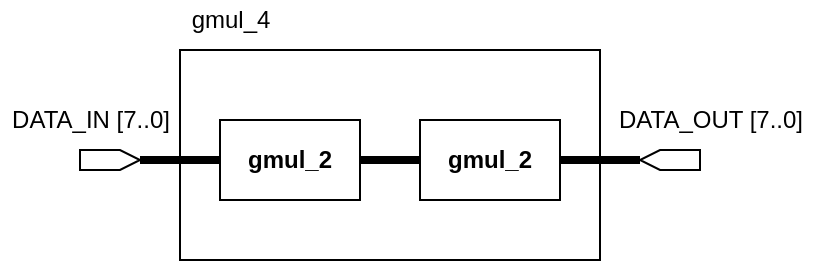 <mxfile version="14.8.0" type="device" pages="11"><diagram id="6orXaOj-oxS4hebg2veH" name="gmul_4"><mxGraphModel dx="868" dy="482" grid="1" gridSize="10" guides="1" tooltips="1" connect="1" arrows="1" fold="1" page="1" pageScale="1" pageWidth="100000" pageHeight="100000" math="0" shadow="0"><root><mxCell id="0"/><mxCell id="1" parent="0"/><mxCell id="-fqt6onQJvdx4tbLE8_0-8" value="" style="rounded=0;whiteSpace=wrap;html=1;fillColor=none;" parent="1" vertex="1"><mxGeometry x="740" y="275" width="210" height="105" as="geometry"/></mxCell><mxCell id="-fqt6onQJvdx4tbLE8_0-1" value="&lt;b&gt;gmul_2&lt;/b&gt;" style="rounded=0;whiteSpace=wrap;html=1;" parent="1" vertex="1"><mxGeometry x="760" y="310" width="70" height="40" as="geometry"/></mxCell><mxCell id="-fqt6onQJvdx4tbLE8_0-2" value="&lt;b&gt;gmul_2&lt;/b&gt;" style="rounded=0;whiteSpace=wrap;html=1;" parent="1" vertex="1"><mxGeometry x="860" y="310" width="70" height="40" as="geometry"/></mxCell><mxCell id="-fqt6onQJvdx4tbLE8_0-3" value="" style="endArrow=none;html=1;exitX=1;exitY=0.5;exitDx=0;exitDy=0;entryX=0;entryY=0.5;entryDx=0;entryDy=0;strokeWidth=4;" parent="1" source="-fqt6onQJvdx4tbLE8_0-1" target="-fqt6onQJvdx4tbLE8_0-2" edge="1"><mxGeometry width="50" height="50" relative="1" as="geometry"><mxPoint x="890" y="340" as="sourcePoint"/><mxPoint x="940" y="290" as="targetPoint"/></mxGeometry></mxCell><mxCell id="-fqt6onQJvdx4tbLE8_0-4" value="" style="shape=mxgraph.arrows2.arrow;verticalLabelPosition=bottom;shadow=0;dashed=0;align=center;html=1;verticalAlign=top;strokeWidth=1;dy=0;dx=10;notch=0;" parent="1" vertex="1"><mxGeometry x="690" y="325" width="30" height="10" as="geometry"/></mxCell><mxCell id="-fqt6onQJvdx4tbLE8_0-5" value="" style="shape=mxgraph.arrows2.arrow;verticalLabelPosition=bottom;shadow=0;dashed=0;align=center;html=1;verticalAlign=top;strokeWidth=1;dy=0;dx=10;notch=0;flipH=1;" parent="1" vertex="1"><mxGeometry x="970" y="325" width="30" height="10" as="geometry"/></mxCell><mxCell id="-fqt6onQJvdx4tbLE8_0-6" value="" style="endArrow=none;html=1;strokeWidth=4;exitX=1;exitY=0.5;exitDx=0;exitDy=0;exitPerimeter=0;entryX=0;entryY=0.5;entryDx=0;entryDy=0;" parent="1" source="-fqt6onQJvdx4tbLE8_0-4" target="-fqt6onQJvdx4tbLE8_0-1" edge="1"><mxGeometry width="50" height="50" relative="1" as="geometry"><mxPoint x="800" y="330" as="sourcePoint"/><mxPoint x="850" y="280" as="targetPoint"/></mxGeometry></mxCell><mxCell id="-fqt6onQJvdx4tbLE8_0-7" value="" style="endArrow=none;html=1;strokeWidth=4;entryX=1;entryY=0.5;entryDx=0;entryDy=0;entryPerimeter=0;exitX=1;exitY=0.5;exitDx=0;exitDy=0;" parent="1" source="-fqt6onQJvdx4tbLE8_0-2" target="-fqt6onQJvdx4tbLE8_0-5" edge="1"><mxGeometry width="50" height="50" relative="1" as="geometry"><mxPoint x="800" y="330" as="sourcePoint"/><mxPoint x="850" y="280" as="targetPoint"/></mxGeometry></mxCell><mxCell id="-fqt6onQJvdx4tbLE8_0-9" value="gmul_4" style="text;html=1;align=center;verticalAlign=middle;resizable=0;points=[];autosize=1;strokeColor=none;" parent="1" vertex="1"><mxGeometry x="740" y="250" width="50" height="20" as="geometry"/></mxCell><mxCell id="-fqt6onQJvdx4tbLE8_0-10" value="DATA_IN [7..0]" style="text;html=1;align=center;verticalAlign=middle;resizable=0;points=[];autosize=1;strokeColor=none;" parent="1" vertex="1"><mxGeometry x="650" y="300" width="90" height="20" as="geometry"/></mxCell><mxCell id="-fqt6onQJvdx4tbLE8_0-11" value="DATA_OUT [7..0]" style="text;html=1;align=center;verticalAlign=middle;resizable=0;points=[];autosize=1;strokeColor=none;" parent="1" vertex="1"><mxGeometry x="950" y="300" width="110" height="20" as="geometry"/></mxCell></root></mxGraphModel></diagram><diagram name="gmul_8" id="n2y2vsrD_RuJJqddqW3L"><mxGraphModel dx="599" dy="332" grid="1" gridSize="10" guides="1" tooltips="1" connect="1" arrows="1" fold="1" page="1" pageScale="1" pageWidth="100000" pageHeight="100000" math="0" shadow="0"><root><mxCell id="KuN0DIWhSRMsZic2pap--0"/><mxCell id="KuN0DIWhSRMsZic2pap--1" parent="KuN0DIWhSRMsZic2pap--0"/><mxCell id="KuN0DIWhSRMsZic2pap--9" value="" style="rounded=0;whiteSpace=wrap;html=1;fillColor=none;" vertex="1" parent="KuN0DIWhSRMsZic2pap--1"><mxGeometry x="740" y="275" width="240" height="105" as="geometry"/></mxCell><mxCell id="KuN0DIWhSRMsZic2pap--2" value="&lt;b&gt;gmul_4&lt;/b&gt;" style="rounded=0;whiteSpace=wrap;html=1;" vertex="1" parent="KuN0DIWhSRMsZic2pap--1"><mxGeometry x="760" y="310" width="70" height="40" as="geometry"/></mxCell><mxCell id="KuN0DIWhSRMsZic2pap--3" value="&lt;b&gt;gmul_2&lt;/b&gt;" style="rounded=0;whiteSpace=wrap;html=1;" vertex="1" parent="KuN0DIWhSRMsZic2pap--1"><mxGeometry x="880" y="310" width="70" height="40" as="geometry"/></mxCell><mxCell id="KuN0DIWhSRMsZic2pap--4" value="" style="endArrow=none;html=1;exitX=1;exitY=0.5;exitDx=0;exitDy=0;entryX=0;entryY=0.5;entryDx=0;entryDy=0;strokeWidth=4;" edge="1" parent="KuN0DIWhSRMsZic2pap--1" source="KuN0DIWhSRMsZic2pap--2" target="KuN0DIWhSRMsZic2pap--3"><mxGeometry width="50" height="50" relative="1" as="geometry"><mxPoint x="890" y="340" as="sourcePoint"/><mxPoint x="940" y="290" as="targetPoint"/></mxGeometry></mxCell><mxCell id="KuN0DIWhSRMsZic2pap--5" value="" style="shape=mxgraph.arrows2.arrow;verticalLabelPosition=bottom;shadow=0;dashed=0;align=center;html=1;verticalAlign=top;strokeWidth=1;dy=0;dx=10;notch=0;" vertex="1" parent="KuN0DIWhSRMsZic2pap--1"><mxGeometry x="690" y="325" width="30" height="10" as="geometry"/></mxCell><mxCell id="KuN0DIWhSRMsZic2pap--6" value="" style="shape=mxgraph.arrows2.arrow;verticalLabelPosition=bottom;shadow=0;dashed=0;align=center;html=1;verticalAlign=top;strokeWidth=1;dy=0;dx=10;notch=0;flipH=1;" vertex="1" parent="KuN0DIWhSRMsZic2pap--1"><mxGeometry x="1000" y="325" width="30" height="10" as="geometry"/></mxCell><mxCell id="KuN0DIWhSRMsZic2pap--7" value="" style="endArrow=none;html=1;strokeWidth=4;exitX=1;exitY=0.5;exitDx=0;exitDy=0;exitPerimeter=0;entryX=0;entryY=0.5;entryDx=0;entryDy=0;" edge="1" parent="KuN0DIWhSRMsZic2pap--1" source="KuN0DIWhSRMsZic2pap--5" target="KuN0DIWhSRMsZic2pap--2"><mxGeometry width="50" height="50" relative="1" as="geometry"><mxPoint x="800" y="330" as="sourcePoint"/><mxPoint x="850" y="280" as="targetPoint"/></mxGeometry></mxCell><mxCell id="KuN0DIWhSRMsZic2pap--8" value="" style="endArrow=none;html=1;strokeWidth=4;entryX=1;entryY=0.5;entryDx=0;entryDy=0;entryPerimeter=0;exitX=1;exitY=0.5;exitDx=0;exitDy=0;" edge="1" parent="KuN0DIWhSRMsZic2pap--1" source="KuN0DIWhSRMsZic2pap--3" target="KuN0DIWhSRMsZic2pap--6"><mxGeometry width="50" height="50" relative="1" as="geometry"><mxPoint x="800" y="330" as="sourcePoint"/><mxPoint x="850" y="280" as="targetPoint"/></mxGeometry></mxCell><mxCell id="KuN0DIWhSRMsZic2pap--10" value="gmul_8" style="text;html=1;align=center;verticalAlign=middle;resizable=0;points=[];autosize=1;strokeColor=none;" vertex="1" parent="KuN0DIWhSRMsZic2pap--1"><mxGeometry x="740" y="250" width="50" height="20" as="geometry"/></mxCell><mxCell id="KuN0DIWhSRMsZic2pap--11" value="DATA_IN [7..0]" style="text;html=1;align=center;verticalAlign=middle;resizable=0;points=[];autosize=1;strokeColor=none;" vertex="1" parent="KuN0DIWhSRMsZic2pap--1"><mxGeometry x="650" y="300" width="90" height="20" as="geometry"/></mxCell><mxCell id="KuN0DIWhSRMsZic2pap--12" value="DATA_OUT [7..0]" style="text;html=1;align=center;verticalAlign=middle;resizable=0;points=[];autosize=1;strokeColor=none;" vertex="1" parent="KuN0DIWhSRMsZic2pap--1"><mxGeometry x="980" y="300" width="110" height="20" as="geometry"/></mxCell></root></mxGraphModel></diagram><diagram id="76daAR0jcyVEPaa9dfR8" name="gmul_9"><mxGraphModel dx="496" dy="275" grid="1" gridSize="10" guides="1" tooltips="1" connect="1" arrows="1" fold="1" page="1" pageScale="1" pageWidth="100000" pageHeight="100000" math="0" shadow="0"><root><mxCell id="xosr0JC311kvDjjXgGbG-0"/><mxCell id="xosr0JC311kvDjjXgGbG-1" parent="xosr0JC311kvDjjXgGbG-0"/><mxCell id="fc49Rq8si_s8awx7rbZJ-0" value="" style="rounded=0;whiteSpace=wrap;html=1;fillColor=none;" vertex="1" parent="xosr0JC311kvDjjXgGbG-1"><mxGeometry x="740" y="290" width="200" height="100" as="geometry"/></mxCell><mxCell id="fc49Rq8si_s8awx7rbZJ-1" value="&lt;b&gt;gmul_8&lt;/b&gt;" style="rounded=0;whiteSpace=wrap;html=1;" vertex="1" parent="xosr0JC311kvDjjXgGbG-1"><mxGeometry x="780" y="310" width="70" height="40" as="geometry"/></mxCell><mxCell id="fc49Rq8si_s8awx7rbZJ-2" value="&lt;b&gt;&lt;font style=&quot;font-size: 25px&quot;&gt;+&lt;/font&gt;&lt;/b&gt;" style="rounded=0;whiteSpace=wrap;html=1;" vertex="1" parent="xosr0JC311kvDjjXgGbG-1"><mxGeometry x="880" y="310" width="40" height="40" as="geometry"/></mxCell><mxCell id="fc49Rq8si_s8awx7rbZJ-3" value="" style="endArrow=none;html=1;exitX=1;exitY=0.5;exitDx=0;exitDy=0;entryX=0;entryY=0.5;entryDx=0;entryDy=0;strokeWidth=4;" edge="1" parent="xosr0JC311kvDjjXgGbG-1" source="fc49Rq8si_s8awx7rbZJ-1" target="fc49Rq8si_s8awx7rbZJ-2"><mxGeometry width="50" height="50" relative="1" as="geometry"><mxPoint x="890" y="340" as="sourcePoint"/><mxPoint x="940" y="290" as="targetPoint"/></mxGeometry></mxCell><mxCell id="fc49Rq8si_s8awx7rbZJ-4" value="" style="shape=mxgraph.arrows2.arrow;verticalLabelPosition=bottom;shadow=0;dashed=0;align=center;html=1;verticalAlign=top;strokeWidth=1;dy=0;dx=10;notch=0;" vertex="1" parent="xosr0JC311kvDjjXgGbG-1"><mxGeometry x="690" y="325" width="30" height="10" as="geometry"/></mxCell><mxCell id="fc49Rq8si_s8awx7rbZJ-5" value="" style="shape=mxgraph.arrows2.arrow;verticalLabelPosition=bottom;shadow=0;dashed=0;align=center;html=1;verticalAlign=top;strokeWidth=1;dy=0;dx=10;notch=0;flipH=1;" vertex="1" parent="xosr0JC311kvDjjXgGbG-1"><mxGeometry x="960" y="325" width="30" height="10" as="geometry"/></mxCell><mxCell id="fc49Rq8si_s8awx7rbZJ-6" value="" style="endArrow=none;html=1;strokeWidth=4;exitX=1;exitY=0.5;exitDx=0;exitDy=0;exitPerimeter=0;entryX=0;entryY=0.5;entryDx=0;entryDy=0;" edge="1" parent="xosr0JC311kvDjjXgGbG-1" source="fc49Rq8si_s8awx7rbZJ-4" target="fc49Rq8si_s8awx7rbZJ-1"><mxGeometry width="50" height="50" relative="1" as="geometry"><mxPoint x="800" y="330" as="sourcePoint"/><mxPoint x="850" y="280" as="targetPoint"/></mxGeometry></mxCell><mxCell id="fc49Rq8si_s8awx7rbZJ-7" value="" style="endArrow=none;html=1;strokeWidth=4;entryX=1;entryY=0.5;entryDx=0;entryDy=0;entryPerimeter=0;exitX=1;exitY=0.5;exitDx=0;exitDy=0;" edge="1" parent="xosr0JC311kvDjjXgGbG-1" source="fc49Rq8si_s8awx7rbZJ-2" target="fc49Rq8si_s8awx7rbZJ-5"><mxGeometry width="50" height="50" relative="1" as="geometry"><mxPoint x="800" y="330" as="sourcePoint"/><mxPoint x="850" y="280" as="targetPoint"/></mxGeometry></mxCell><mxCell id="fc49Rq8si_s8awx7rbZJ-8" value="gmul_9" style="text;html=1;align=center;verticalAlign=middle;resizable=0;points=[];autosize=1;strokeColor=none;" vertex="1" parent="xosr0JC311kvDjjXgGbG-1"><mxGeometry x="740" y="260" width="50" height="20" as="geometry"/></mxCell><mxCell id="fc49Rq8si_s8awx7rbZJ-9" value="DATA_IN [7..0]" style="text;html=1;align=center;verticalAlign=middle;resizable=0;points=[];autosize=1;strokeColor=none;" vertex="1" parent="xosr0JC311kvDjjXgGbG-1"><mxGeometry x="650" y="300" width="90" height="20" as="geometry"/></mxCell><mxCell id="fc49Rq8si_s8awx7rbZJ-10" value="DATA_OUT [7..0]" style="text;html=1;align=center;verticalAlign=middle;resizable=0;points=[];autosize=1;strokeColor=none;" vertex="1" parent="xosr0JC311kvDjjXgGbG-1"><mxGeometry x="940" y="300" width="110" height="20" as="geometry"/></mxCell><mxCell id="fc49Rq8si_s8awx7rbZJ-11" value="" style="endArrow=none;html=1;strokeWidth=4;entryX=0.5;entryY=1;entryDx=0;entryDy=0;rounded=0;" edge="1" parent="xosr0JC311kvDjjXgGbG-1" target="fc49Rq8si_s8awx7rbZJ-2"><mxGeometry width="50" height="50" relative="1" as="geometry"><mxPoint x="760" y="330" as="sourcePoint"/><mxPoint x="840" y="290" as="targetPoint"/><Array as="points"><mxPoint x="760" y="370"/><mxPoint x="900" y="370"/></Array></mxGeometry></mxCell></root></mxGraphModel></diagram><diagram id="lNS5ffhDrg79C0KQ5DNH" name="gmul_b"><mxGraphModel dx="496" dy="275" grid="1" gridSize="10" guides="1" tooltips="1" connect="1" arrows="1" fold="1" page="1" pageScale="1" pageWidth="100000" pageHeight="100000" math="0" shadow="0"><root><mxCell id="R4DrVWczm3R5VY1MJitY-0"/><mxCell id="R4DrVWczm3R5VY1MJitY-1" parent="R4DrVWczm3R5VY1MJitY-0"/><mxCell id="zgyc0W4X79-uJ-qJvCEj-0" value="" style="rounded=0;whiteSpace=wrap;html=1;fillColor=none;" vertex="1" parent="R4DrVWczm3R5VY1MJitY-1"><mxGeometry x="740" y="290" width="200" height="120" as="geometry"/></mxCell><mxCell id="zgyc0W4X79-uJ-qJvCEj-1" value="&lt;b&gt;gmul_9&lt;/b&gt;" style="rounded=0;whiteSpace=wrap;html=1;" vertex="1" parent="R4DrVWczm3R5VY1MJitY-1"><mxGeometry x="780" y="310" width="70" height="40" as="geometry"/></mxCell><mxCell id="zgyc0W4X79-uJ-qJvCEj-2" value="&lt;b&gt;&lt;font style=&quot;font-size: 25px&quot;&gt;+&lt;/font&gt;&lt;/b&gt;" style="rounded=0;whiteSpace=wrap;html=1;" vertex="1" parent="R4DrVWczm3R5VY1MJitY-1"><mxGeometry x="880" y="310" width="40" height="40" as="geometry"/></mxCell><mxCell id="zgyc0W4X79-uJ-qJvCEj-3" value="" style="endArrow=none;html=1;exitX=1;exitY=0.5;exitDx=0;exitDy=0;entryX=0;entryY=0.5;entryDx=0;entryDy=0;strokeWidth=4;" edge="1" parent="R4DrVWczm3R5VY1MJitY-1" source="zgyc0W4X79-uJ-qJvCEj-1" target="zgyc0W4X79-uJ-qJvCEj-2"><mxGeometry width="50" height="50" relative="1" as="geometry"><mxPoint x="890" y="340" as="sourcePoint"/><mxPoint x="940" y="290" as="targetPoint"/></mxGeometry></mxCell><mxCell id="zgyc0W4X79-uJ-qJvCEj-4" value="" style="shape=mxgraph.arrows2.arrow;verticalLabelPosition=bottom;shadow=0;dashed=0;align=center;html=1;verticalAlign=top;strokeWidth=1;dy=0;dx=10;notch=0;" vertex="1" parent="R4DrVWczm3R5VY1MJitY-1"><mxGeometry x="690" y="325" width="30" height="10" as="geometry"/></mxCell><mxCell id="zgyc0W4X79-uJ-qJvCEj-5" value="" style="shape=mxgraph.arrows2.arrow;verticalLabelPosition=bottom;shadow=0;dashed=0;align=center;html=1;verticalAlign=top;strokeWidth=1;dy=0;dx=10;notch=0;flipH=1;" vertex="1" parent="R4DrVWczm3R5VY1MJitY-1"><mxGeometry x="960" y="325" width="30" height="10" as="geometry"/></mxCell><mxCell id="zgyc0W4X79-uJ-qJvCEj-6" value="" style="endArrow=none;html=1;strokeWidth=4;exitX=1;exitY=0.5;exitDx=0;exitDy=0;exitPerimeter=0;entryX=0;entryY=0.5;entryDx=0;entryDy=0;" edge="1" parent="R4DrVWczm3R5VY1MJitY-1" source="zgyc0W4X79-uJ-qJvCEj-4" target="zgyc0W4X79-uJ-qJvCEj-1"><mxGeometry width="50" height="50" relative="1" as="geometry"><mxPoint x="800" y="330" as="sourcePoint"/><mxPoint x="850" y="280" as="targetPoint"/></mxGeometry></mxCell><mxCell id="zgyc0W4X79-uJ-qJvCEj-7" value="" style="endArrow=none;html=1;strokeWidth=4;entryX=1;entryY=0.5;entryDx=0;entryDy=0;entryPerimeter=0;exitX=1;exitY=0.5;exitDx=0;exitDy=0;" edge="1" parent="R4DrVWczm3R5VY1MJitY-1" source="zgyc0W4X79-uJ-qJvCEj-2" target="zgyc0W4X79-uJ-qJvCEj-5"><mxGeometry width="50" height="50" relative="1" as="geometry"><mxPoint x="800" y="330" as="sourcePoint"/><mxPoint x="850" y="280" as="targetPoint"/></mxGeometry></mxCell><mxCell id="zgyc0W4X79-uJ-qJvCEj-8" value="gmul_b" style="text;html=1;align=center;verticalAlign=middle;resizable=0;points=[];autosize=1;strokeColor=none;" vertex="1" parent="R4DrVWczm3R5VY1MJitY-1"><mxGeometry x="740" y="260" width="50" height="20" as="geometry"/></mxCell><mxCell id="zgyc0W4X79-uJ-qJvCEj-9" value="DATA_IN [7..0]" style="text;html=1;align=center;verticalAlign=middle;resizable=0;points=[];autosize=1;strokeColor=none;" vertex="1" parent="R4DrVWczm3R5VY1MJitY-1"><mxGeometry x="650" y="300" width="90" height="20" as="geometry"/></mxCell><mxCell id="zgyc0W4X79-uJ-qJvCEj-10" value="DATA_OUT [7..0]" style="text;html=1;align=center;verticalAlign=middle;resizable=0;points=[];autosize=1;strokeColor=none;" vertex="1" parent="R4DrVWczm3R5VY1MJitY-1"><mxGeometry x="940" y="300" width="110" height="20" as="geometry"/></mxCell><mxCell id="zgyc0W4X79-uJ-qJvCEj-11" value="" style="endArrow=none;html=1;strokeWidth=4;entryX=0;entryY=0.5;entryDx=0;entryDy=0;rounded=0;" edge="1" parent="R4DrVWczm3R5VY1MJitY-1" target="zgyc0W4X79-uJ-qJvCEj-12"><mxGeometry width="50" height="50" relative="1" as="geometry"><mxPoint x="760" y="330" as="sourcePoint"/><mxPoint x="840" y="290" as="targetPoint"/><Array as="points"><mxPoint x="760" y="380"/></Array></mxGeometry></mxCell><mxCell id="zgyc0W4X79-uJ-qJvCEj-12" value="&lt;b&gt;gmul_2&lt;/b&gt;" style="rounded=0;whiteSpace=wrap;html=1;" vertex="1" parent="R4DrVWczm3R5VY1MJitY-1"><mxGeometry x="780" y="360" width="70" height="40" as="geometry"/></mxCell><mxCell id="zgyc0W4X79-uJ-qJvCEj-13" value="" style="endArrow=none;html=1;strokeWidth=4;exitX=1;exitY=0.5;exitDx=0;exitDy=0;rounded=0;" edge="1" parent="R4DrVWczm3R5VY1MJitY-1" source="zgyc0W4X79-uJ-qJvCEj-12"><mxGeometry width="50" height="50" relative="1" as="geometry"><mxPoint x="850" y="400" as="sourcePoint"/><mxPoint x="900" y="350" as="targetPoint"/><Array as="points"><mxPoint x="900" y="380"/></Array></mxGeometry></mxCell></root></mxGraphModel></diagram><diagram id="aiQFvZpFn0GD4RmVqs1f" name="gmul_d"><mxGraphModel dx="496" dy="275" grid="1" gridSize="10" guides="1" tooltips="1" connect="1" arrows="1" fold="1" page="1" pageScale="1" pageWidth="100000" pageHeight="100000" math="0" shadow="0"><root><mxCell id="Rjd51zAwjAI_M0gsdrpM-0"/><mxCell id="Rjd51zAwjAI_M0gsdrpM-1" parent="Rjd51zAwjAI_M0gsdrpM-0"/><mxCell id="s8qLhAdEJkWQW4g0erVn-0" value="" style="rounded=0;whiteSpace=wrap;html=1;fillColor=none;" vertex="1" parent="Rjd51zAwjAI_M0gsdrpM-1"><mxGeometry x="740" y="290" width="200" height="120" as="geometry"/></mxCell><mxCell id="s8qLhAdEJkWQW4g0erVn-1" value="&lt;b&gt;gmul_9&lt;/b&gt;" style="rounded=0;whiteSpace=wrap;html=1;" vertex="1" parent="Rjd51zAwjAI_M0gsdrpM-1"><mxGeometry x="780" y="310" width="70" height="40" as="geometry"/></mxCell><mxCell id="s8qLhAdEJkWQW4g0erVn-2" value="&lt;b&gt;&lt;font style=&quot;font-size: 25px&quot;&gt;+&lt;/font&gt;&lt;/b&gt;" style="rounded=0;whiteSpace=wrap;html=1;" vertex="1" parent="Rjd51zAwjAI_M0gsdrpM-1"><mxGeometry x="880" y="310" width="40" height="40" as="geometry"/></mxCell><mxCell id="s8qLhAdEJkWQW4g0erVn-3" value="" style="endArrow=none;html=1;exitX=1;exitY=0.5;exitDx=0;exitDy=0;entryX=0;entryY=0.5;entryDx=0;entryDy=0;strokeWidth=4;" edge="1" parent="Rjd51zAwjAI_M0gsdrpM-1" source="s8qLhAdEJkWQW4g0erVn-1" target="s8qLhAdEJkWQW4g0erVn-2"><mxGeometry width="50" height="50" relative="1" as="geometry"><mxPoint x="890" y="340" as="sourcePoint"/><mxPoint x="940" y="290" as="targetPoint"/></mxGeometry></mxCell><mxCell id="s8qLhAdEJkWQW4g0erVn-4" value="" style="shape=mxgraph.arrows2.arrow;verticalLabelPosition=bottom;shadow=0;dashed=0;align=center;html=1;verticalAlign=top;strokeWidth=1;dy=0;dx=10;notch=0;" vertex="1" parent="Rjd51zAwjAI_M0gsdrpM-1"><mxGeometry x="690" y="325" width="30" height="10" as="geometry"/></mxCell><mxCell id="s8qLhAdEJkWQW4g0erVn-5" value="" style="shape=mxgraph.arrows2.arrow;verticalLabelPosition=bottom;shadow=0;dashed=0;align=center;html=1;verticalAlign=top;strokeWidth=1;dy=0;dx=10;notch=0;flipH=1;" vertex="1" parent="Rjd51zAwjAI_M0gsdrpM-1"><mxGeometry x="960" y="325" width="30" height="10" as="geometry"/></mxCell><mxCell id="s8qLhAdEJkWQW4g0erVn-6" value="" style="endArrow=none;html=1;strokeWidth=4;exitX=1;exitY=0.5;exitDx=0;exitDy=0;exitPerimeter=0;entryX=0;entryY=0.5;entryDx=0;entryDy=0;" edge="1" parent="Rjd51zAwjAI_M0gsdrpM-1" source="s8qLhAdEJkWQW4g0erVn-4" target="s8qLhAdEJkWQW4g0erVn-1"><mxGeometry width="50" height="50" relative="1" as="geometry"><mxPoint x="800" y="330" as="sourcePoint"/><mxPoint x="850" y="280" as="targetPoint"/></mxGeometry></mxCell><mxCell id="s8qLhAdEJkWQW4g0erVn-7" value="" style="endArrow=none;html=1;strokeWidth=4;entryX=1;entryY=0.5;entryDx=0;entryDy=0;entryPerimeter=0;exitX=1;exitY=0.5;exitDx=0;exitDy=0;" edge="1" parent="Rjd51zAwjAI_M0gsdrpM-1" source="s8qLhAdEJkWQW4g0erVn-2" target="s8qLhAdEJkWQW4g0erVn-5"><mxGeometry width="50" height="50" relative="1" as="geometry"><mxPoint x="800" y="330" as="sourcePoint"/><mxPoint x="850" y="280" as="targetPoint"/></mxGeometry></mxCell><mxCell id="s8qLhAdEJkWQW4g0erVn-8" value="gmul_d" style="text;html=1;align=center;verticalAlign=middle;resizable=0;points=[];autosize=1;strokeColor=none;" vertex="1" parent="Rjd51zAwjAI_M0gsdrpM-1"><mxGeometry x="740" y="260" width="50" height="20" as="geometry"/></mxCell><mxCell id="s8qLhAdEJkWQW4g0erVn-9" value="DATA_IN [7..0]" style="text;html=1;align=center;verticalAlign=middle;resizable=0;points=[];autosize=1;strokeColor=none;" vertex="1" parent="Rjd51zAwjAI_M0gsdrpM-1"><mxGeometry x="650" y="300" width="90" height="20" as="geometry"/></mxCell><mxCell id="s8qLhAdEJkWQW4g0erVn-10" value="DATA_OUT [7..0]" style="text;html=1;align=center;verticalAlign=middle;resizable=0;points=[];autosize=1;strokeColor=none;" vertex="1" parent="Rjd51zAwjAI_M0gsdrpM-1"><mxGeometry x="940" y="300" width="110" height="20" as="geometry"/></mxCell><mxCell id="s8qLhAdEJkWQW4g0erVn-11" value="" style="endArrow=none;html=1;strokeWidth=4;entryX=0;entryY=0.5;entryDx=0;entryDy=0;rounded=0;" edge="1" parent="Rjd51zAwjAI_M0gsdrpM-1" target="s8qLhAdEJkWQW4g0erVn-12"><mxGeometry width="50" height="50" relative="1" as="geometry"><mxPoint x="760" y="330" as="sourcePoint"/><mxPoint x="840" y="290" as="targetPoint"/><Array as="points"><mxPoint x="760" y="380"/></Array></mxGeometry></mxCell><mxCell id="s8qLhAdEJkWQW4g0erVn-12" value="&lt;b&gt;gmul_4&lt;/b&gt;" style="rounded=0;whiteSpace=wrap;html=1;" vertex="1" parent="Rjd51zAwjAI_M0gsdrpM-1"><mxGeometry x="780" y="360" width="70" height="40" as="geometry"/></mxCell><mxCell id="s8qLhAdEJkWQW4g0erVn-13" value="" style="endArrow=none;html=1;strokeWidth=4;exitX=1;exitY=0.5;exitDx=0;exitDy=0;rounded=0;" edge="1" parent="Rjd51zAwjAI_M0gsdrpM-1" source="s8qLhAdEJkWQW4g0erVn-12"><mxGeometry width="50" height="50" relative="1" as="geometry"><mxPoint x="850" y="400" as="sourcePoint"/><mxPoint x="900" y="350" as="targetPoint"/><Array as="points"><mxPoint x="900" y="380"/></Array></mxGeometry></mxCell></root></mxGraphModel></diagram><diagram id="e4zjWAnYXEN_wWT2zE6W" name="gmul_e"><mxGraphModel dx="868" dy="482" grid="1" gridSize="10" guides="1" tooltips="1" connect="1" arrows="1" fold="1" page="1" pageScale="1" pageWidth="100000" pageHeight="100000" math="0" shadow="0"><root><mxCell id="jER3Oq59SoA5nFgpazBZ-0"/><mxCell id="jER3Oq59SoA5nFgpazBZ-1" parent="jER3Oq59SoA5nFgpazBZ-0"/><mxCell id="wIslmTjbvjOV-WEwsAma-0" value="" style="rounded=0;whiteSpace=wrap;html=1;fillColor=none;" parent="jER3Oq59SoA5nFgpazBZ-1" vertex="1"><mxGeometry x="740" y="290" width="260" height="170" as="geometry"/></mxCell><mxCell id="wIslmTjbvjOV-WEwsAma-1" value="&lt;b&gt;gmul_8&lt;/b&gt;" style="rounded=0;whiteSpace=wrap;html=1;" parent="jER3Oq59SoA5nFgpazBZ-1" vertex="1"><mxGeometry x="780" y="310" width="70" height="40" as="geometry"/></mxCell><mxCell id="wIslmTjbvjOV-WEwsAma-2" value="&lt;b&gt;&lt;font style=&quot;font-size: 25px&quot;&gt;+&lt;/font&gt;&lt;/b&gt;" style="rounded=0;whiteSpace=wrap;html=1;" parent="jER3Oq59SoA5nFgpazBZ-1" vertex="1"><mxGeometry x="880" y="310" width="40" height="40" as="geometry"/></mxCell><mxCell id="wIslmTjbvjOV-WEwsAma-3" value="" style="endArrow=none;html=1;exitX=1;exitY=0.5;exitDx=0;exitDy=0;entryX=0;entryY=0.5;entryDx=0;entryDy=0;strokeWidth=4;" parent="jER3Oq59SoA5nFgpazBZ-1" source="wIslmTjbvjOV-WEwsAma-1" target="wIslmTjbvjOV-WEwsAma-2" edge="1"><mxGeometry width="50" height="50" relative="1" as="geometry"><mxPoint x="890" y="340" as="sourcePoint"/><mxPoint x="940" y="290" as="targetPoint"/></mxGeometry></mxCell><mxCell id="wIslmTjbvjOV-WEwsAma-4" value="" style="shape=mxgraph.arrows2.arrow;verticalLabelPosition=bottom;shadow=0;dashed=0;align=center;html=1;verticalAlign=top;strokeWidth=1;dy=0;dx=10;notch=0;" parent="jER3Oq59SoA5nFgpazBZ-1" vertex="1"><mxGeometry x="690" y="325" width="30" height="10" as="geometry"/></mxCell><mxCell id="wIslmTjbvjOV-WEwsAma-5" value="" style="shape=mxgraph.arrows2.arrow;verticalLabelPosition=bottom;shadow=0;dashed=0;align=center;html=1;verticalAlign=top;strokeWidth=1;dy=0;dx=10;notch=0;flipH=1;" parent="jER3Oq59SoA5nFgpazBZ-1" vertex="1"><mxGeometry x="1020" y="325" width="30" height="10" as="geometry"/></mxCell><mxCell id="wIslmTjbvjOV-WEwsAma-6" value="" style="endArrow=none;html=1;strokeWidth=4;exitX=1;exitY=0.5;exitDx=0;exitDy=0;exitPerimeter=0;entryX=0;entryY=0.5;entryDx=0;entryDy=0;" parent="jER3Oq59SoA5nFgpazBZ-1" source="wIslmTjbvjOV-WEwsAma-4" target="wIslmTjbvjOV-WEwsAma-1" edge="1"><mxGeometry width="50" height="50" relative="1" as="geometry"><mxPoint x="800" y="330" as="sourcePoint"/><mxPoint x="850" y="280" as="targetPoint"/></mxGeometry></mxCell><mxCell id="wIslmTjbvjOV-WEwsAma-8" value="gmul_e" style="text;html=1;align=center;verticalAlign=middle;resizable=0;points=[];autosize=1;strokeColor=none;" parent="jER3Oq59SoA5nFgpazBZ-1" vertex="1"><mxGeometry x="740" y="260" width="50" height="20" as="geometry"/></mxCell><mxCell id="wIslmTjbvjOV-WEwsAma-9" value="DATA_OUT [7..0]" style="text;html=1;align=center;verticalAlign=middle;resizable=0;points=[];autosize=1;strokeColor=none;" parent="jER3Oq59SoA5nFgpazBZ-1" vertex="1"><mxGeometry x="1000" y="300" width="110" height="20" as="geometry"/></mxCell><mxCell id="wIslmTjbvjOV-WEwsAma-10" value="" style="endArrow=none;html=1;strokeWidth=4;entryX=0;entryY=0.5;entryDx=0;entryDy=0;rounded=0;" parent="jER3Oq59SoA5nFgpazBZ-1" target="wIslmTjbvjOV-WEwsAma-11" edge="1"><mxGeometry width="50" height="50" relative="1" as="geometry"><mxPoint x="760" y="330" as="sourcePoint"/><mxPoint x="840" y="290" as="targetPoint"/><Array as="points"><mxPoint x="760" y="380"/></Array></mxGeometry></mxCell><mxCell id="wIslmTjbvjOV-WEwsAma-11" value="&lt;b&gt;gmul_4&lt;/b&gt;" style="rounded=0;whiteSpace=wrap;html=1;" parent="jER3Oq59SoA5nFgpazBZ-1" vertex="1"><mxGeometry x="780" y="360" width="70" height="40" as="geometry"/></mxCell><mxCell id="wIslmTjbvjOV-WEwsAma-12" value="" style="endArrow=none;html=1;strokeWidth=4;exitX=1;exitY=0.5;exitDx=0;exitDy=0;rounded=0;" parent="jER3Oq59SoA5nFgpazBZ-1" source="wIslmTjbvjOV-WEwsAma-11" edge="1"><mxGeometry width="50" height="50" relative="1" as="geometry"><mxPoint x="850" y="400" as="sourcePoint"/><mxPoint x="900" y="350" as="targetPoint"/><Array as="points"><mxPoint x="900" y="380"/></Array></mxGeometry></mxCell><mxCell id="wIslmTjbvjOV-WEwsAma-13" value="&lt;b&gt;gmul_2&lt;/b&gt;" style="rounded=0;whiteSpace=wrap;html=1;" parent="jER3Oq59SoA5nFgpazBZ-1" vertex="1"><mxGeometry x="780" y="410" width="70" height="40" as="geometry"/></mxCell><mxCell id="wIslmTjbvjOV-WEwsAma-14" value="&lt;b&gt;&lt;font style=&quot;font-size: 25px&quot;&gt;+&lt;/font&gt;&lt;/b&gt;" style="rounded=0;whiteSpace=wrap;html=1;" parent="jER3Oq59SoA5nFgpazBZ-1" vertex="1"><mxGeometry x="950" y="310" width="40" height="40" as="geometry"/></mxCell><mxCell id="wIslmTjbvjOV-WEwsAma-16" value="" style="endArrow=none;html=1;exitX=1;exitY=0.5;exitDx=0;exitDy=0;entryX=0;entryY=0.5;entryDx=0;entryDy=0;strokeWidth=4;" parent="jER3Oq59SoA5nFgpazBZ-1" edge="1"><mxGeometry width="50" height="50" relative="1" as="geometry"><mxPoint x="920" y="329.76" as="sourcePoint"/><mxPoint x="950" y="329.76" as="targetPoint"/></mxGeometry></mxCell><mxCell id="wIslmTjbvjOV-WEwsAma-17" value="" style="endArrow=none;html=1;strokeWidth=4;exitX=1;exitY=0.5;exitDx=0;exitDy=0;entryX=0.5;entryY=1;entryDx=0;entryDy=0;rounded=0;" parent="jER3Oq59SoA5nFgpazBZ-1" source="wIslmTjbvjOV-WEwsAma-13" target="wIslmTjbvjOV-WEwsAma-14" edge="1"><mxGeometry width="50" height="50" relative="1" as="geometry"><mxPoint x="860" y="410" as="sourcePoint"/><mxPoint x="910" y="360" as="targetPoint"/><Array as="points"><mxPoint x="970" y="430"/></Array></mxGeometry></mxCell><mxCell id="wIslmTjbvjOV-WEwsAma-18" value="" style="endArrow=none;html=1;strokeWidth=4;exitX=0;exitY=0.5;exitDx=0;exitDy=0;rounded=0;" parent="jER3Oq59SoA5nFgpazBZ-1" source="wIslmTjbvjOV-WEwsAma-13" edge="1"><mxGeometry width="50" height="50" relative="1" as="geometry"><mxPoint x="860" y="410" as="sourcePoint"/><mxPoint x="760" y="380" as="targetPoint"/><Array as="points"><mxPoint x="760" y="430"/></Array></mxGeometry></mxCell><mxCell id="wIslmTjbvjOV-WEwsAma-19" value="" style="endArrow=none;html=1;strokeWidth=4;entryX=1;entryY=0.5;entryDx=0;entryDy=0;entryPerimeter=0;exitX=1;exitY=0.5;exitDx=0;exitDy=0;" parent="jER3Oq59SoA5nFgpazBZ-1" source="wIslmTjbvjOV-WEwsAma-14" target="wIslmTjbvjOV-WEwsAma-5" edge="1"><mxGeometry width="50" height="50" relative="1" as="geometry"><mxPoint x="920" y="400" as="sourcePoint"/><mxPoint x="970" y="350" as="targetPoint"/></mxGeometry></mxCell><mxCell id="up_OoVwwTV3Fn3Lw9gqF-0" value="DATA_IN [7..0]" style="text;html=1;align=center;verticalAlign=middle;resizable=0;points=[];autosize=1;strokeColor=none;" parent="jER3Oq59SoA5nFgpazBZ-1" vertex="1"><mxGeometry x="630" y="300" width="90" height="20" as="geometry"/></mxCell></root></mxGraphModel></diagram><diagram id="-lpvEE3ysUJdk8TOVCVY" name="top"><mxGraphModel dx="868" dy="482" grid="1" gridSize="10" guides="1" tooltips="1" connect="1" arrows="1" fold="1" page="1" pageScale="1" pageWidth="100000" pageHeight="100000" math="0" shadow="0"><root><mxCell id="B7-Nx8ZtQcmH0QIByE0k-0"/><mxCell id="B7-Nx8ZtQcmH0QIByE0k-1" parent="B7-Nx8ZtQcmH0QIByE0k-0"/><mxCell id="B7-Nx8ZtQcmH0QIByE0k-2" value="" style="rounded=0;whiteSpace=wrap;html=1;fillColor=none;strokeWidth=2;" parent="B7-Nx8ZtQcmH0QIByE0k-1" vertex="1"><mxGeometry x="890" y="660" width="700" height="1280" as="geometry"/></mxCell><mxCell id="B7-Nx8ZtQcmH0QIByE0k-3" value="" style="shape=mxgraph.arrows2.arrow;verticalLabelPosition=bottom;shadow=0;dashed=0;align=center;html=1;verticalAlign=top;strokeWidth=1;dy=0;dx=10;notch=0;" parent="B7-Nx8ZtQcmH0QIByE0k-1" vertex="1"><mxGeometry x="830" y="1297.5" width="50" height="15" as="geometry"/></mxCell><mxCell id="B7-Nx8ZtQcmH0QIByE0k-4" value="DATA_IN [127..0]" style="text;html=1;align=center;verticalAlign=middle;resizable=0;points=[];autosize=1;strokeColor=none;" parent="B7-Nx8ZtQcmH0QIByE0k-1" vertex="1"><mxGeometry x="780" y="1275" width="110" height="20" as="geometry"/></mxCell><mxCell id="B7-Nx8ZtQcmH0QIByE0k-5" value="" style="endArrow=none;html=1;strokeWidth=4;" parent="B7-Nx8ZtQcmH0QIByE0k-1" edge="1"><mxGeometry width="50" height="50" relative="1" as="geometry"><mxPoint x="880" y="1305" as="sourcePoint"/><mxPoint x="920" y="1304.71" as="targetPoint"/></mxGeometry></mxCell><mxCell id="B7-Nx8ZtQcmH0QIByE0k-6" value="" style="endArrow=none;html=1;strokeWidth=4;" parent="B7-Nx8ZtQcmH0QIByE0k-1" edge="1"><mxGeometry width="50" height="50" relative="1" as="geometry"><mxPoint x="920" y="1761.176" as="sourcePoint"/><mxPoint x="920" y="800" as="targetPoint"/></mxGeometry></mxCell><mxCell id="B7-Nx8ZtQcmH0QIByE0k-7" value="" style="endArrow=none;html=1;strokeWidth=4;" parent="B7-Nx8ZtQcmH0QIByE0k-1" edge="1"><mxGeometry width="50" height="50" relative="1" as="geometry"><mxPoint x="920" y="800" as="sourcePoint"/><mxPoint x="1010" y="799.66" as="targetPoint"/></mxGeometry></mxCell><mxCell id="B7-Nx8ZtQcmH0QIByE0k-9" value="[31..0]" style="text;html=1;align=center;verticalAlign=middle;resizable=0;points=[];autosize=1;strokeColor=none;" parent="B7-Nx8ZtQcmH0QIByE0k-1" vertex="1"><mxGeometry x="940" y="770" width="50" height="20" as="geometry"/></mxCell><mxCell id="B7-Nx8ZtQcmH0QIByE0k-10" value="[63..32]" style="text;html=1;align=center;verticalAlign=middle;resizable=0;points=[];autosize=1;strokeColor=none;" parent="B7-Nx8ZtQcmH0QIByE0k-1" vertex="1"><mxGeometry x="930" y="1095" width="60" height="20" as="geometry"/></mxCell><mxCell id="B7-Nx8ZtQcmH0QIByE0k-11" value="[95..64]" style="text;html=1;align=center;verticalAlign=middle;resizable=0;points=[];autosize=1;strokeColor=none;" parent="B7-Nx8ZtQcmH0QIByE0k-1" vertex="1"><mxGeometry x="935" y="1415" width="60" height="20" as="geometry"/></mxCell><mxCell id="B7-Nx8ZtQcmH0QIByE0k-12" value="[127..96]" style="text;html=1;align=center;verticalAlign=middle;resizable=0;points=[];autosize=1;strokeColor=none;" parent="B7-Nx8ZtQcmH0QIByE0k-1" vertex="1"><mxGeometry x="930" y="1735" width="60" height="20" as="geometry"/></mxCell><mxCell id="B7-Nx8ZtQcmH0QIByE0k-13" value="" style="ellipse;whiteSpace=wrap;html=1;aspect=fixed;strokeColor=none;fillColor=#000000;" parent="B7-Nx8ZtQcmH0QIByE0k-1" vertex="1"><mxGeometry x="915" y="1300" width="10" height="10" as="geometry"/></mxCell><mxCell id="B7-Nx8ZtQcmH0QIByE0k-14" value="Inv_First_Row_Mul" style="whiteSpace=wrap;html=1;" parent="B7-Nx8ZtQcmH0QIByE0k-1" vertex="1"><mxGeometry x="1130" y="680" width="220" height="70" as="geometry"/></mxCell><mxCell id="B7-Nx8ZtQcmH0QIByE0k-15" value="&lt;font style=&quot;font-size: 10px&quot;&gt;INPUT&lt;/font&gt;" style="text;html=1;align=center;verticalAlign=middle;resizable=0;points=[];autosize=1;strokeColor=none;" parent="B7-Nx8ZtQcmH0QIByE0k-1" vertex="1"><mxGeometry x="1130" y="690" width="50" height="20" as="geometry"/></mxCell><mxCell id="B7-Nx8ZtQcmH0QIByE0k-16" value="&lt;font style=&quot;font-size: 10px&quot;&gt;OUTPUT&lt;/font&gt;" style="text;html=1;align=center;verticalAlign=middle;resizable=0;points=[];autosize=1;strokeColor=none;" parent="B7-Nx8ZtQcmH0QIByE0k-1" vertex="1"><mxGeometry x="1290" y="690" width="60" height="20" as="geometry"/></mxCell><mxCell id="B7-Nx8ZtQcmH0QIByE0k-17" value="Inv_Second_Row_Mul" style="whiteSpace=wrap;html=1;" parent="B7-Nx8ZtQcmH0QIByE0k-1" vertex="1"><mxGeometry x="1130" y="750" width="220" height="70" as="geometry"/></mxCell><mxCell id="B7-Nx8ZtQcmH0QIByE0k-18" value="&lt;font style=&quot;font-size: 10px&quot;&gt;INPUT&lt;/font&gt;" style="text;html=1;align=center;verticalAlign=middle;resizable=0;points=[];autosize=1;strokeColor=none;" parent="B7-Nx8ZtQcmH0QIByE0k-1" vertex="1"><mxGeometry x="1130" y="760" width="50" height="20" as="geometry"/></mxCell><mxCell id="B7-Nx8ZtQcmH0QIByE0k-19" value="&lt;font style=&quot;font-size: 10px&quot;&gt;OUTPUT&lt;/font&gt;" style="text;html=1;align=center;verticalAlign=middle;resizable=0;points=[];autosize=1;strokeColor=none;" parent="B7-Nx8ZtQcmH0QIByE0k-1" vertex="1"><mxGeometry x="1290" y="760" width="60" height="20" as="geometry"/></mxCell><mxCell id="B7-Nx8ZtQcmH0QIByE0k-20" value="Inv_Third_Row_Mul" style="whiteSpace=wrap;html=1;" parent="B7-Nx8ZtQcmH0QIByE0k-1" vertex="1"><mxGeometry x="1130" y="820" width="220" height="70" as="geometry"/></mxCell><mxCell id="B7-Nx8ZtQcmH0QIByE0k-21" value="&lt;font style=&quot;font-size: 10px&quot;&gt;INPUT&lt;/font&gt;" style="text;html=1;align=center;verticalAlign=middle;resizable=0;points=[];autosize=1;strokeColor=none;" parent="B7-Nx8ZtQcmH0QIByE0k-1" vertex="1"><mxGeometry x="1130" y="830" width="50" height="20" as="geometry"/></mxCell><mxCell id="B7-Nx8ZtQcmH0QIByE0k-22" value="&lt;font style=&quot;font-size: 10px&quot;&gt;OUTPUT&lt;/font&gt;" style="text;html=1;align=center;verticalAlign=middle;resizable=0;points=[];autosize=1;strokeColor=none;" parent="B7-Nx8ZtQcmH0QIByE0k-1" vertex="1"><mxGeometry x="1290" y="830" width="60" height="20" as="geometry"/></mxCell><mxCell id="B7-Nx8ZtQcmH0QIByE0k-23" value="Inv_Fourth_Row_Mul" style="whiteSpace=wrap;html=1;" parent="B7-Nx8ZtQcmH0QIByE0k-1" vertex="1"><mxGeometry x="1130" y="890" width="220" height="70" as="geometry"/></mxCell><mxCell id="B7-Nx8ZtQcmH0QIByE0k-24" value="&lt;font style=&quot;font-size: 10px&quot;&gt;INPUT&lt;/font&gt;" style="text;html=1;align=center;verticalAlign=middle;resizable=0;points=[];autosize=1;strokeColor=none;" parent="B7-Nx8ZtQcmH0QIByE0k-1" vertex="1"><mxGeometry x="1130" y="900" width="50" height="20" as="geometry"/></mxCell><mxCell id="B7-Nx8ZtQcmH0QIByE0k-25" value="&lt;font style=&quot;font-size: 10px&quot;&gt;OUTPUT&lt;/font&gt;" style="text;html=1;align=center;verticalAlign=middle;resizable=0;points=[];autosize=1;strokeColor=none;" parent="B7-Nx8ZtQcmH0QIByE0k-1" vertex="1"><mxGeometry x="1290" y="900" width="60" height="20" as="geometry"/></mxCell><mxCell id="B7-Nx8ZtQcmH0QIByE0k-26" value="" style="endArrow=none;html=1;strokeWidth=4;" parent="B7-Nx8ZtQcmH0QIByE0k-1" edge="1"><mxGeometry width="50" height="50" relative="1" as="geometry"><mxPoint x="1010" y="910" as="sourcePoint"/><mxPoint x="1010" y="700" as="targetPoint"/></mxGeometry></mxCell><mxCell id="B7-Nx8ZtQcmH0QIByE0k-27" value="" style="endArrow=none;html=1;strokeWidth=4;" parent="B7-Nx8ZtQcmH0QIByE0k-1" edge="1"><mxGeometry width="50" height="50" relative="1" as="geometry"><mxPoint x="1010" y="700" as="sourcePoint"/><mxPoint x="1130" y="700" as="targetPoint"/></mxGeometry></mxCell><mxCell id="B7-Nx8ZtQcmH0QIByE0k-28" value="" style="endArrow=none;html=1;strokeWidth=4;" parent="B7-Nx8ZtQcmH0QIByE0k-1" edge="1"><mxGeometry width="50" height="50" relative="1" as="geometry"><mxPoint x="1010" y="769.66" as="sourcePoint"/><mxPoint x="1130" y="769" as="targetPoint"/></mxGeometry></mxCell><mxCell id="B7-Nx8ZtQcmH0QIByE0k-29" value="" style="endArrow=none;html=1;strokeWidth=4;" parent="B7-Nx8ZtQcmH0QIByE0k-1" edge="1"><mxGeometry width="50" height="50" relative="1" as="geometry"><mxPoint x="1010" y="839.66" as="sourcePoint"/><mxPoint x="1130" y="839" as="targetPoint"/></mxGeometry></mxCell><mxCell id="B7-Nx8ZtQcmH0QIByE0k-30" value="" style="endArrow=none;html=1;strokeWidth=4;" parent="B7-Nx8ZtQcmH0QIByE0k-1" edge="1"><mxGeometry width="50" height="50" relative="1" as="geometry"><mxPoint x="1010" y="909.66" as="sourcePoint"/><mxPoint x="1130" y="910" as="targetPoint"/></mxGeometry></mxCell><mxCell id="B7-Nx8ZtQcmH0QIByE0k-31" value="" style="endArrow=none;html=1;strokeWidth=4;" parent="B7-Nx8ZtQcmH0QIByE0k-1" edge="1"><mxGeometry width="50" height="50" relative="1" as="geometry"><mxPoint x="920" y="1120" as="sourcePoint"/><mxPoint x="1010" y="1119.66" as="targetPoint"/></mxGeometry></mxCell><mxCell id="B7-Nx8ZtQcmH0QIByE0k-32" value="Inv_First_Row_Mul" style="whiteSpace=wrap;html=1;" parent="B7-Nx8ZtQcmH0QIByE0k-1" vertex="1"><mxGeometry x="1130" y="1000" width="220" height="70" as="geometry"/></mxCell><mxCell id="B7-Nx8ZtQcmH0QIByE0k-33" value="&lt;font style=&quot;font-size: 10px&quot;&gt;INPUT&lt;br&gt;&lt;/font&gt;" style="text;html=1;align=center;verticalAlign=middle;resizable=0;points=[];autosize=1;strokeColor=none;" parent="B7-Nx8ZtQcmH0QIByE0k-1" vertex="1"><mxGeometry x="1130" y="1010" width="50" height="20" as="geometry"/></mxCell><mxCell id="B7-Nx8ZtQcmH0QIByE0k-34" value="&lt;font style=&quot;font-size: 10px&quot;&gt;OUTPUT&lt;/font&gt;" style="text;html=1;align=center;verticalAlign=middle;resizable=0;points=[];autosize=1;strokeColor=none;" parent="B7-Nx8ZtQcmH0QIByE0k-1" vertex="1"><mxGeometry x="1290" y="1010" width="60" height="20" as="geometry"/></mxCell><mxCell id="B7-Nx8ZtQcmH0QIByE0k-35" value="Inv_Second_Row_Mul" style="whiteSpace=wrap;html=1;" parent="B7-Nx8ZtQcmH0QIByE0k-1" vertex="1"><mxGeometry x="1130" y="1070" width="220" height="70" as="geometry"/></mxCell><mxCell id="B7-Nx8ZtQcmH0QIByE0k-36" value="&lt;font style=&quot;font-size: 10px&quot;&gt;INPUT&lt;/font&gt;" style="text;html=1;align=center;verticalAlign=middle;resizable=0;points=[];autosize=1;strokeColor=none;" parent="B7-Nx8ZtQcmH0QIByE0k-1" vertex="1"><mxGeometry x="1130" y="1080" width="50" height="20" as="geometry"/></mxCell><mxCell id="B7-Nx8ZtQcmH0QIByE0k-37" value="&lt;font style=&quot;font-size: 10px&quot;&gt;OUTPUT&lt;/font&gt;" style="text;html=1;align=center;verticalAlign=middle;resizable=0;points=[];autosize=1;strokeColor=none;" parent="B7-Nx8ZtQcmH0QIByE0k-1" vertex="1"><mxGeometry x="1290" y="1080" width="60" height="20" as="geometry"/></mxCell><mxCell id="B7-Nx8ZtQcmH0QIByE0k-38" value="Inv_Third_Row_Mul" style="whiteSpace=wrap;html=1;" parent="B7-Nx8ZtQcmH0QIByE0k-1" vertex="1"><mxGeometry x="1130" y="1140" width="220" height="70" as="geometry"/></mxCell><mxCell id="B7-Nx8ZtQcmH0QIByE0k-39" value="&lt;font style=&quot;font-size: 10px&quot;&gt;INPUT&lt;/font&gt;" style="text;html=1;align=center;verticalAlign=middle;resizable=0;points=[];autosize=1;strokeColor=none;" parent="B7-Nx8ZtQcmH0QIByE0k-1" vertex="1"><mxGeometry x="1130" y="1150" width="50" height="20" as="geometry"/></mxCell><mxCell id="B7-Nx8ZtQcmH0QIByE0k-40" value="&lt;font style=&quot;font-size: 10px&quot;&gt;OUTPUT&lt;/font&gt;" style="text;html=1;align=center;verticalAlign=middle;resizable=0;points=[];autosize=1;strokeColor=none;" parent="B7-Nx8ZtQcmH0QIByE0k-1" vertex="1"><mxGeometry x="1290" y="1150" width="60" height="20" as="geometry"/></mxCell><mxCell id="B7-Nx8ZtQcmH0QIByE0k-41" value="Inv_Fourth_Row_Mul" style="whiteSpace=wrap;html=1;" parent="B7-Nx8ZtQcmH0QIByE0k-1" vertex="1"><mxGeometry x="1130" y="1210" width="220" height="70" as="geometry"/></mxCell><mxCell id="B7-Nx8ZtQcmH0QIByE0k-42" value="&lt;font style=&quot;font-size: 10px&quot;&gt;INPUT&lt;/font&gt;" style="text;html=1;align=center;verticalAlign=middle;resizable=0;points=[];autosize=1;strokeColor=none;" parent="B7-Nx8ZtQcmH0QIByE0k-1" vertex="1"><mxGeometry x="1130" y="1220" width="50" height="20" as="geometry"/></mxCell><mxCell id="B7-Nx8ZtQcmH0QIByE0k-43" value="&lt;font style=&quot;font-size: 10px&quot;&gt;OUTPUT&lt;/font&gt;" style="text;html=1;align=center;verticalAlign=middle;resizable=0;points=[];autosize=1;strokeColor=none;" parent="B7-Nx8ZtQcmH0QIByE0k-1" vertex="1"><mxGeometry x="1290" y="1220" width="60" height="20" as="geometry"/></mxCell><mxCell id="B7-Nx8ZtQcmH0QIByE0k-44" value="" style="endArrow=none;html=1;strokeWidth=4;" parent="B7-Nx8ZtQcmH0QIByE0k-1" edge="1"><mxGeometry width="50" height="50" relative="1" as="geometry"><mxPoint x="1010" y="1230" as="sourcePoint"/><mxPoint x="1010" y="1020" as="targetPoint"/></mxGeometry></mxCell><mxCell id="B7-Nx8ZtQcmH0QIByE0k-45" value="" style="endArrow=none;html=1;strokeWidth=4;" parent="B7-Nx8ZtQcmH0QIByE0k-1" edge="1"><mxGeometry width="50" height="50" relative="1" as="geometry"><mxPoint x="1010" y="1020" as="sourcePoint"/><mxPoint x="1130" y="1020" as="targetPoint"/></mxGeometry></mxCell><mxCell id="B7-Nx8ZtQcmH0QIByE0k-46" value="" style="endArrow=none;html=1;strokeWidth=4;" parent="B7-Nx8ZtQcmH0QIByE0k-1" edge="1"><mxGeometry width="50" height="50" relative="1" as="geometry"><mxPoint x="1010" y="1089.66" as="sourcePoint"/><mxPoint x="1130" y="1089" as="targetPoint"/></mxGeometry></mxCell><mxCell id="B7-Nx8ZtQcmH0QIByE0k-47" value="" style="endArrow=none;html=1;strokeWidth=4;" parent="B7-Nx8ZtQcmH0QIByE0k-1" edge="1"><mxGeometry width="50" height="50" relative="1" as="geometry"><mxPoint x="1010" y="1159.66" as="sourcePoint"/><mxPoint x="1130" y="1159" as="targetPoint"/></mxGeometry></mxCell><mxCell id="B7-Nx8ZtQcmH0QIByE0k-48" value="" style="endArrow=none;html=1;strokeWidth=4;" parent="B7-Nx8ZtQcmH0QIByE0k-1" edge="1"><mxGeometry width="50" height="50" relative="1" as="geometry"><mxPoint x="1010" y="1229.66" as="sourcePoint"/><mxPoint x="1130" y="1230" as="targetPoint"/></mxGeometry></mxCell><mxCell id="B7-Nx8ZtQcmH0QIByE0k-49" value="" style="endArrow=none;html=1;strokeWidth=4;" parent="B7-Nx8ZtQcmH0QIByE0k-1" edge="1"><mxGeometry width="50" height="50" relative="1" as="geometry"><mxPoint x="920" y="1440" as="sourcePoint"/><mxPoint x="1010" y="1439.66" as="targetPoint"/></mxGeometry></mxCell><mxCell id="B7-Nx8ZtQcmH0QIByE0k-50" value="Inv_First_Row_Mul" style="whiteSpace=wrap;html=1;" parent="B7-Nx8ZtQcmH0QIByE0k-1" vertex="1"><mxGeometry x="1130" y="1320" width="220" height="70" as="geometry"/></mxCell><mxCell id="B7-Nx8ZtQcmH0QIByE0k-51" value="&lt;font style=&quot;font-size: 10px&quot;&gt;INPUT&lt;/font&gt;" style="text;html=1;align=center;verticalAlign=middle;resizable=0;points=[];autosize=1;strokeColor=none;" parent="B7-Nx8ZtQcmH0QIByE0k-1" vertex="1"><mxGeometry x="1135" y="1330" width="50" height="20" as="geometry"/></mxCell><mxCell id="B7-Nx8ZtQcmH0QIByE0k-52" value="&lt;font style=&quot;font-size: 10px&quot;&gt;OUTPUT&lt;/font&gt;" style="text;html=1;align=center;verticalAlign=middle;resizable=0;points=[];autosize=1;strokeColor=none;" parent="B7-Nx8ZtQcmH0QIByE0k-1" vertex="1"><mxGeometry x="1290" y="1330" width="60" height="20" as="geometry"/></mxCell><mxCell id="B7-Nx8ZtQcmH0QIByE0k-53" value="Inv_Second_Row_Mul" style="whiteSpace=wrap;html=1;" parent="B7-Nx8ZtQcmH0QIByE0k-1" vertex="1"><mxGeometry x="1130" y="1390" width="220" height="70" as="geometry"/></mxCell><mxCell id="B7-Nx8ZtQcmH0QIByE0k-54" value="&lt;font style=&quot;font-size: 10px&quot;&gt;INPUT&lt;/font&gt;" style="text;html=1;align=center;verticalAlign=middle;resizable=0;points=[];autosize=1;strokeColor=none;" parent="B7-Nx8ZtQcmH0QIByE0k-1" vertex="1"><mxGeometry x="1130" y="1400" width="50" height="20" as="geometry"/></mxCell><mxCell id="B7-Nx8ZtQcmH0QIByE0k-55" value="&lt;font style=&quot;font-size: 10px&quot;&gt;OUTPUT&lt;/font&gt;" style="text;html=1;align=center;verticalAlign=middle;resizable=0;points=[];autosize=1;strokeColor=none;" parent="B7-Nx8ZtQcmH0QIByE0k-1" vertex="1"><mxGeometry x="1290" y="1400" width="60" height="20" as="geometry"/></mxCell><mxCell id="B7-Nx8ZtQcmH0QIByE0k-56" value="Inv_Third_Row_Mul" style="whiteSpace=wrap;html=1;" parent="B7-Nx8ZtQcmH0QIByE0k-1" vertex="1"><mxGeometry x="1130" y="1460" width="220" height="70" as="geometry"/></mxCell><mxCell id="B7-Nx8ZtQcmH0QIByE0k-57" value="&lt;font style=&quot;font-size: 10px&quot;&gt;INPUT&lt;/font&gt;" style="text;html=1;align=center;verticalAlign=middle;resizable=0;points=[];autosize=1;strokeColor=none;" parent="B7-Nx8ZtQcmH0QIByE0k-1" vertex="1"><mxGeometry x="1135" y="1470" width="50" height="20" as="geometry"/></mxCell><mxCell id="B7-Nx8ZtQcmH0QIByE0k-58" value="&lt;font style=&quot;font-size: 10px&quot;&gt;OUTPUT&lt;/font&gt;" style="text;html=1;align=center;verticalAlign=middle;resizable=0;points=[];autosize=1;strokeColor=none;" parent="B7-Nx8ZtQcmH0QIByE0k-1" vertex="1"><mxGeometry x="1290" y="1470" width="60" height="20" as="geometry"/></mxCell><mxCell id="B7-Nx8ZtQcmH0QIByE0k-59" value="Inv_Fourth_Row_Mul" style="whiteSpace=wrap;html=1;" parent="B7-Nx8ZtQcmH0QIByE0k-1" vertex="1"><mxGeometry x="1130" y="1530" width="220" height="70" as="geometry"/></mxCell><mxCell id="B7-Nx8ZtQcmH0QIByE0k-60" value="&lt;font style=&quot;font-size: 10px&quot;&gt;INPUT&lt;/font&gt;" style="text;html=1;align=center;verticalAlign=middle;resizable=0;points=[];autosize=1;strokeColor=none;" parent="B7-Nx8ZtQcmH0QIByE0k-1" vertex="1"><mxGeometry x="1130" y="1540" width="50" height="20" as="geometry"/></mxCell><mxCell id="B7-Nx8ZtQcmH0QIByE0k-61" value="&lt;font style=&quot;font-size: 10px&quot;&gt;OUTPUT&lt;/font&gt;" style="text;html=1;align=center;verticalAlign=middle;resizable=0;points=[];autosize=1;strokeColor=none;" parent="B7-Nx8ZtQcmH0QIByE0k-1" vertex="1"><mxGeometry x="1290" y="1540" width="60" height="20" as="geometry"/></mxCell><mxCell id="B7-Nx8ZtQcmH0QIByE0k-62" value="" style="endArrow=none;html=1;strokeWidth=4;" parent="B7-Nx8ZtQcmH0QIByE0k-1" edge="1"><mxGeometry width="50" height="50" relative="1" as="geometry"><mxPoint x="1010" y="1550" as="sourcePoint"/><mxPoint x="1010" y="1340" as="targetPoint"/></mxGeometry></mxCell><mxCell id="B7-Nx8ZtQcmH0QIByE0k-63" value="" style="endArrow=none;html=1;strokeWidth=4;" parent="B7-Nx8ZtQcmH0QIByE0k-1" edge="1"><mxGeometry width="50" height="50" relative="1" as="geometry"><mxPoint x="1010" y="1340" as="sourcePoint"/><mxPoint x="1130" y="1340" as="targetPoint"/></mxGeometry></mxCell><mxCell id="B7-Nx8ZtQcmH0QIByE0k-64" value="" style="endArrow=none;html=1;strokeWidth=4;" parent="B7-Nx8ZtQcmH0QIByE0k-1" edge="1"><mxGeometry width="50" height="50" relative="1" as="geometry"><mxPoint x="1010" y="1409.66" as="sourcePoint"/><mxPoint x="1130" y="1409" as="targetPoint"/></mxGeometry></mxCell><mxCell id="B7-Nx8ZtQcmH0QIByE0k-65" value="" style="endArrow=none;html=1;strokeWidth=4;" parent="B7-Nx8ZtQcmH0QIByE0k-1" edge="1"><mxGeometry width="50" height="50" relative="1" as="geometry"><mxPoint x="1010" y="1479.66" as="sourcePoint"/><mxPoint x="1130" y="1479" as="targetPoint"/></mxGeometry></mxCell><mxCell id="B7-Nx8ZtQcmH0QIByE0k-66" value="" style="endArrow=none;html=1;strokeWidth=4;" parent="B7-Nx8ZtQcmH0QIByE0k-1" edge="1"><mxGeometry width="50" height="50" relative="1" as="geometry"><mxPoint x="1010" y="1549.66" as="sourcePoint"/><mxPoint x="1130" y="1550" as="targetPoint"/></mxGeometry></mxCell><mxCell id="B7-Nx8ZtQcmH0QIByE0k-67" value="" style="endArrow=none;html=1;strokeWidth=4;" parent="B7-Nx8ZtQcmH0QIByE0k-1" edge="1"><mxGeometry width="50" height="50" relative="1" as="geometry"><mxPoint x="920" y="1760" as="sourcePoint"/><mxPoint x="1010" y="1759.66" as="targetPoint"/></mxGeometry></mxCell><mxCell id="B7-Nx8ZtQcmH0QIByE0k-68" value="Inv_First_Row_Mul" style="whiteSpace=wrap;html=1;" parent="B7-Nx8ZtQcmH0QIByE0k-1" vertex="1"><mxGeometry x="1130" y="1640" width="220" height="70" as="geometry"/></mxCell><mxCell id="B7-Nx8ZtQcmH0QIByE0k-69" value="&lt;font style=&quot;font-size: 10px&quot;&gt;INPUT&lt;/font&gt;" style="text;html=1;align=center;verticalAlign=middle;resizable=0;points=[];autosize=1;strokeColor=none;" parent="B7-Nx8ZtQcmH0QIByE0k-1" vertex="1"><mxGeometry x="1130" y="1650" width="50" height="20" as="geometry"/></mxCell><mxCell id="B7-Nx8ZtQcmH0QIByE0k-70" value="&lt;font style=&quot;font-size: 10px&quot;&gt;OUTPUT&lt;/font&gt;" style="text;html=1;align=center;verticalAlign=middle;resizable=0;points=[];autosize=1;strokeColor=none;" parent="B7-Nx8ZtQcmH0QIByE0k-1" vertex="1"><mxGeometry x="1290" y="1650" width="60" height="20" as="geometry"/></mxCell><mxCell id="B7-Nx8ZtQcmH0QIByE0k-71" value="Inv_Second_Row_Mul" style="whiteSpace=wrap;html=1;" parent="B7-Nx8ZtQcmH0QIByE0k-1" vertex="1"><mxGeometry x="1130" y="1710" width="220" height="70" as="geometry"/></mxCell><mxCell id="B7-Nx8ZtQcmH0QIByE0k-72" value="&lt;font style=&quot;font-size: 10px&quot;&gt;INPUT&lt;/font&gt;" style="text;html=1;align=center;verticalAlign=middle;resizable=0;points=[];autosize=1;strokeColor=none;" parent="B7-Nx8ZtQcmH0QIByE0k-1" vertex="1"><mxGeometry x="1130" y="1720" width="50" height="20" as="geometry"/></mxCell><mxCell id="B7-Nx8ZtQcmH0QIByE0k-73" value="&lt;font style=&quot;font-size: 10px&quot;&gt;OUTPUT&lt;/font&gt;" style="text;html=1;align=center;verticalAlign=middle;resizable=0;points=[];autosize=1;strokeColor=none;" parent="B7-Nx8ZtQcmH0QIByE0k-1" vertex="1"><mxGeometry x="1290" y="1720" width="60" height="20" as="geometry"/></mxCell><mxCell id="B7-Nx8ZtQcmH0QIByE0k-74" value="Inv_Third_Row_Mul" style="whiteSpace=wrap;html=1;" parent="B7-Nx8ZtQcmH0QIByE0k-1" vertex="1"><mxGeometry x="1130" y="1780" width="220" height="70" as="geometry"/></mxCell><mxCell id="B7-Nx8ZtQcmH0QIByE0k-75" value="&lt;font style=&quot;font-size: 10px&quot;&gt;INPUT&lt;/font&gt;" style="text;html=1;align=center;verticalAlign=middle;resizable=0;points=[];autosize=1;strokeColor=none;" parent="B7-Nx8ZtQcmH0QIByE0k-1" vertex="1"><mxGeometry x="1130" y="1790" width="50" height="20" as="geometry"/></mxCell><mxCell id="B7-Nx8ZtQcmH0QIByE0k-76" value="&lt;font style=&quot;font-size: 10px&quot;&gt;OUTPUT&lt;/font&gt;" style="text;html=1;align=center;verticalAlign=middle;resizable=0;points=[];autosize=1;strokeColor=none;" parent="B7-Nx8ZtQcmH0QIByE0k-1" vertex="1"><mxGeometry x="1290" y="1790" width="60" height="20" as="geometry"/></mxCell><mxCell id="B7-Nx8ZtQcmH0QIByE0k-77" value="Inv_Fourth_Row_Mul" style="whiteSpace=wrap;html=1;" parent="B7-Nx8ZtQcmH0QIByE0k-1" vertex="1"><mxGeometry x="1130" y="1850" width="220" height="70" as="geometry"/></mxCell><mxCell id="B7-Nx8ZtQcmH0QIByE0k-78" value="&lt;font style=&quot;font-size: 10px&quot;&gt;INPUT&lt;/font&gt;" style="text;html=1;align=center;verticalAlign=middle;resizable=0;points=[];autosize=1;strokeColor=none;" parent="B7-Nx8ZtQcmH0QIByE0k-1" vertex="1"><mxGeometry x="1130" y="1860" width="50" height="20" as="geometry"/></mxCell><mxCell id="B7-Nx8ZtQcmH0QIByE0k-79" value="&lt;font style=&quot;font-size: 10px&quot;&gt;OUTPUT&lt;/font&gt;" style="text;html=1;align=center;verticalAlign=middle;resizable=0;points=[];autosize=1;strokeColor=none;" parent="B7-Nx8ZtQcmH0QIByE0k-1" vertex="1"><mxGeometry x="1290" y="1860" width="60" height="20" as="geometry"/></mxCell><mxCell id="B7-Nx8ZtQcmH0QIByE0k-80" value="" style="endArrow=none;html=1;strokeWidth=4;" parent="B7-Nx8ZtQcmH0QIByE0k-1" edge="1"><mxGeometry width="50" height="50" relative="1" as="geometry"><mxPoint x="1010" y="1870" as="sourcePoint"/><mxPoint x="1010" y="1660" as="targetPoint"/></mxGeometry></mxCell><mxCell id="B7-Nx8ZtQcmH0QIByE0k-81" value="" style="endArrow=none;html=1;strokeWidth=4;" parent="B7-Nx8ZtQcmH0QIByE0k-1" edge="1"><mxGeometry width="50" height="50" relative="1" as="geometry"><mxPoint x="1010" y="1660" as="sourcePoint"/><mxPoint x="1130" y="1660" as="targetPoint"/></mxGeometry></mxCell><mxCell id="B7-Nx8ZtQcmH0QIByE0k-82" value="" style="endArrow=none;html=1;strokeWidth=4;" parent="B7-Nx8ZtQcmH0QIByE0k-1" edge="1"><mxGeometry width="50" height="50" relative="1" as="geometry"><mxPoint x="1010" y="1729.66" as="sourcePoint"/><mxPoint x="1130" y="1729" as="targetPoint"/></mxGeometry></mxCell><mxCell id="B7-Nx8ZtQcmH0QIByE0k-83" value="" style="endArrow=none;html=1;strokeWidth=4;" parent="B7-Nx8ZtQcmH0QIByE0k-1" edge="1"><mxGeometry width="50" height="50" relative="1" as="geometry"><mxPoint x="1010" y="1799.66" as="sourcePoint"/><mxPoint x="1130" y="1799" as="targetPoint"/></mxGeometry></mxCell><mxCell id="B7-Nx8ZtQcmH0QIByE0k-84" value="" style="endArrow=none;html=1;strokeWidth=4;" parent="B7-Nx8ZtQcmH0QIByE0k-1" edge="1"><mxGeometry width="50" height="50" relative="1" as="geometry"><mxPoint x="1010" y="1869.66" as="sourcePoint"/><mxPoint x="1130" y="1870" as="targetPoint"/></mxGeometry></mxCell><mxCell id="B7-Nx8ZtQcmH0QIByE0k-85" value="" style="endArrow=none;html=1;strokeWidth=4;" parent="B7-Nx8ZtQcmH0QIByE0k-1" edge="1"><mxGeometry width="50" height="50" relative="1" as="geometry"><mxPoint x="1470" y="915" as="sourcePoint"/><mxPoint x="1470" y="705" as="targetPoint"/></mxGeometry></mxCell><mxCell id="B7-Nx8ZtQcmH0QIByE0k-86" value="" style="endArrow=none;html=1;strokeWidth=4;entryX=-0.017;entryY=0.51;entryDx=0;entryDy=0;entryPerimeter=0;" parent="B7-Nx8ZtQcmH0QIByE0k-1" edge="1"><mxGeometry width="50" height="50" relative="1" as="geometry"><mxPoint x="1350" y="704.77" as="sourcePoint"/><mxPoint x="1468.98" y="704.97" as="targetPoint"/></mxGeometry></mxCell><mxCell id="B7-Nx8ZtQcmH0QIByE0k-87" value="" style="endArrow=none;html=1;strokeWidth=4;entryX=-0.003;entryY=0.43;entryDx=0;entryDy=0;entryPerimeter=0;" parent="B7-Nx8ZtQcmH0QIByE0k-1" edge="1"><mxGeometry width="50" height="50" relative="1" as="geometry"><mxPoint x="1350" y="774.43" as="sourcePoint"/><mxPoint x="1469.82" y="773.37" as="targetPoint"/></mxGeometry></mxCell><mxCell id="B7-Nx8ZtQcmH0QIByE0k-88" value="" style="endArrow=none;html=1;strokeWidth=4;entryX=-0.023;entryY=0.47;entryDx=0;entryDy=0;entryPerimeter=0;" parent="B7-Nx8ZtQcmH0QIByE0k-1" edge="1"><mxGeometry width="50" height="50" relative="1" as="geometry"><mxPoint x="1350" y="844.43" as="sourcePoint"/><mxPoint x="1468.62" y="844.17" as="targetPoint"/></mxGeometry></mxCell><mxCell id="B7-Nx8ZtQcmH0QIByE0k-89" value="" style="endArrow=none;html=1;strokeWidth=4;entryX=-0.01;entryY=0.49;entryDx=0;entryDy=0;entryPerimeter=0;" parent="B7-Nx8ZtQcmH0QIByE0k-1" edge="1"><mxGeometry width="50" height="50" relative="1" as="geometry"><mxPoint x="1350" y="914.43" as="sourcePoint"/><mxPoint x="1469.4" y="914.57" as="targetPoint"/></mxGeometry></mxCell><mxCell id="B7-Nx8ZtQcmH0QIByE0k-90" value="" style="endArrow=none;html=1;strokeWidth=4;" parent="B7-Nx8ZtQcmH0QIByE0k-1" edge="1"><mxGeometry width="50" height="50" relative="1" as="geometry"><mxPoint x="1470" y="1235" as="sourcePoint"/><mxPoint x="1470" y="1025" as="targetPoint"/></mxGeometry></mxCell><mxCell id="B7-Nx8ZtQcmH0QIByE0k-91" value="" style="endArrow=none;html=1;strokeWidth=4;entryX=-0.017;entryY=0.51;entryDx=0;entryDy=0;entryPerimeter=0;" parent="B7-Nx8ZtQcmH0QIByE0k-1" edge="1"><mxGeometry width="50" height="50" relative="1" as="geometry"><mxPoint x="1350" y="1024.77" as="sourcePoint"/><mxPoint x="1468.98" y="1024.97" as="targetPoint"/></mxGeometry></mxCell><mxCell id="B7-Nx8ZtQcmH0QIByE0k-92" value="" style="endArrow=none;html=1;strokeWidth=4;entryX=-0.003;entryY=0.43;entryDx=0;entryDy=0;entryPerimeter=0;" parent="B7-Nx8ZtQcmH0QIByE0k-1" edge="1"><mxGeometry width="50" height="50" relative="1" as="geometry"><mxPoint x="1350" y="1094.43" as="sourcePoint"/><mxPoint x="1469.82" y="1093.37" as="targetPoint"/></mxGeometry></mxCell><mxCell id="B7-Nx8ZtQcmH0QIByE0k-93" value="" style="endArrow=none;html=1;strokeWidth=4;entryX=-0.023;entryY=0.47;entryDx=0;entryDy=0;entryPerimeter=0;" parent="B7-Nx8ZtQcmH0QIByE0k-1" edge="1"><mxGeometry width="50" height="50" relative="1" as="geometry"><mxPoint x="1350" y="1164.43" as="sourcePoint"/><mxPoint x="1468.62" y="1164.17" as="targetPoint"/></mxGeometry></mxCell><mxCell id="B7-Nx8ZtQcmH0QIByE0k-94" value="" style="endArrow=none;html=1;strokeWidth=4;entryX=-0.01;entryY=0.49;entryDx=0;entryDy=0;entryPerimeter=0;" parent="B7-Nx8ZtQcmH0QIByE0k-1" edge="1"><mxGeometry width="50" height="50" relative="1" as="geometry"><mxPoint x="1350" y="1234.43" as="sourcePoint"/><mxPoint x="1469.4" y="1234.57" as="targetPoint"/></mxGeometry></mxCell><mxCell id="B7-Nx8ZtQcmH0QIByE0k-95" value="" style="endArrow=none;html=1;strokeWidth=4;" parent="B7-Nx8ZtQcmH0QIByE0k-1" edge="1"><mxGeometry width="50" height="50" relative="1" as="geometry"><mxPoint x="1470" y="1555" as="sourcePoint"/><mxPoint x="1470" y="1345" as="targetPoint"/></mxGeometry></mxCell><mxCell id="B7-Nx8ZtQcmH0QIByE0k-96" value="" style="endArrow=none;html=1;strokeWidth=4;entryX=-0.017;entryY=0.51;entryDx=0;entryDy=0;entryPerimeter=0;" parent="B7-Nx8ZtQcmH0QIByE0k-1" edge="1"><mxGeometry width="50" height="50" relative="1" as="geometry"><mxPoint x="1350" y="1344.77" as="sourcePoint"/><mxPoint x="1468.98" y="1344.97" as="targetPoint"/></mxGeometry></mxCell><mxCell id="B7-Nx8ZtQcmH0QIByE0k-97" value="" style="endArrow=none;html=1;strokeWidth=4;entryX=-0.003;entryY=0.43;entryDx=0;entryDy=0;entryPerimeter=0;" parent="B7-Nx8ZtQcmH0QIByE0k-1" edge="1"><mxGeometry width="50" height="50" relative="1" as="geometry"><mxPoint x="1350" y="1414.43" as="sourcePoint"/><mxPoint x="1469.82" y="1413.37" as="targetPoint"/></mxGeometry></mxCell><mxCell id="B7-Nx8ZtQcmH0QIByE0k-98" value="" style="endArrow=none;html=1;strokeWidth=4;entryX=-0.023;entryY=0.47;entryDx=0;entryDy=0;entryPerimeter=0;" parent="B7-Nx8ZtQcmH0QIByE0k-1" edge="1"><mxGeometry width="50" height="50" relative="1" as="geometry"><mxPoint x="1350" y="1484.43" as="sourcePoint"/><mxPoint x="1468.62" y="1484.17" as="targetPoint"/></mxGeometry></mxCell><mxCell id="B7-Nx8ZtQcmH0QIByE0k-99" value="" style="endArrow=none;html=1;strokeWidth=4;entryX=-0.01;entryY=0.49;entryDx=0;entryDy=0;entryPerimeter=0;" parent="B7-Nx8ZtQcmH0QIByE0k-1" edge="1"><mxGeometry width="50" height="50" relative="1" as="geometry"><mxPoint x="1350" y="1554.43" as="sourcePoint"/><mxPoint x="1469.4" y="1554.57" as="targetPoint"/></mxGeometry></mxCell><mxCell id="B7-Nx8ZtQcmH0QIByE0k-100" value="" style="endArrow=none;html=1;strokeWidth=4;" parent="B7-Nx8ZtQcmH0QIByE0k-1" edge="1"><mxGeometry width="50" height="50" relative="1" as="geometry"><mxPoint x="1470" y="1875" as="sourcePoint"/><mxPoint x="1470" y="1665" as="targetPoint"/></mxGeometry></mxCell><mxCell id="B7-Nx8ZtQcmH0QIByE0k-101" value="" style="endArrow=none;html=1;strokeWidth=4;entryX=-0.017;entryY=0.51;entryDx=0;entryDy=0;entryPerimeter=0;" parent="B7-Nx8ZtQcmH0QIByE0k-1" edge="1"><mxGeometry width="50" height="50" relative="1" as="geometry"><mxPoint x="1350" y="1664.77" as="sourcePoint"/><mxPoint x="1468.98" y="1664.97" as="targetPoint"/></mxGeometry></mxCell><mxCell id="B7-Nx8ZtQcmH0QIByE0k-102" value="" style="endArrow=none;html=1;strokeWidth=4;entryX=-0.003;entryY=0.43;entryDx=0;entryDy=0;entryPerimeter=0;" parent="B7-Nx8ZtQcmH0QIByE0k-1" edge="1"><mxGeometry width="50" height="50" relative="1" as="geometry"><mxPoint x="1350" y="1734.43" as="sourcePoint"/><mxPoint x="1469.82" y="1733.37" as="targetPoint"/></mxGeometry></mxCell><mxCell id="B7-Nx8ZtQcmH0QIByE0k-103" value="" style="endArrow=none;html=1;strokeWidth=4;entryX=-0.023;entryY=0.47;entryDx=0;entryDy=0;entryPerimeter=0;" parent="B7-Nx8ZtQcmH0QIByE0k-1" edge="1"><mxGeometry width="50" height="50" relative="1" as="geometry"><mxPoint x="1350" y="1804.43" as="sourcePoint"/><mxPoint x="1468.62" y="1804.17" as="targetPoint"/></mxGeometry></mxCell><mxCell id="B7-Nx8ZtQcmH0QIByE0k-104" value="" style="endArrow=none;html=1;strokeWidth=4;entryX=-0.01;entryY=0.49;entryDx=0;entryDy=0;entryPerimeter=0;" parent="B7-Nx8ZtQcmH0QIByE0k-1" edge="1"><mxGeometry width="50" height="50" relative="1" as="geometry"><mxPoint x="1350" y="1874.43" as="sourcePoint"/><mxPoint x="1469.4" y="1874.57" as="targetPoint"/></mxGeometry></mxCell><mxCell id="B7-Nx8ZtQcmH0QIByE0k-105" value="[127..96]" style="text;html=1;align=center;verticalAlign=middle;resizable=0;points=[];autosize=1;strokeColor=none;" parent="B7-Nx8ZtQcmH0QIByE0k-1" vertex="1"><mxGeometry x="930" y="1735" width="60" height="20" as="geometry"/></mxCell><mxCell id="B7-Nx8ZtQcmH0QIByE0k-106" value="" style="endArrow=none;html=1;strokeWidth=4;" parent="B7-Nx8ZtQcmH0QIByE0k-1" edge="1"><mxGeometry width="50" height="50" relative="1" as="geometry"><mxPoint x="920" y="1760" as="sourcePoint"/><mxPoint x="1010" y="1759.66" as="targetPoint"/></mxGeometry></mxCell><mxCell id="B7-Nx8ZtQcmH0QIByE0k-107" value="[127..96]" style="text;html=1;align=center;verticalAlign=middle;resizable=0;points=[];autosize=1;strokeColor=none;" parent="B7-Nx8ZtQcmH0QIByE0k-1" vertex="1"><mxGeometry x="1480" y="1740" width="60" height="20" as="geometry"/></mxCell><mxCell id="B7-Nx8ZtQcmH0QIByE0k-108" value="" style="endArrow=none;html=1;strokeWidth=4;" parent="B7-Nx8ZtQcmH0QIByE0k-1" edge="1"><mxGeometry width="50" height="50" relative="1" as="geometry"><mxPoint x="1470" y="1765" as="sourcePoint"/><mxPoint x="1560" y="1764.66" as="targetPoint"/></mxGeometry></mxCell><mxCell id="B7-Nx8ZtQcmH0QIByE0k-109" value="[95..64]" style="text;html=1;align=center;verticalAlign=middle;resizable=0;points=[];autosize=1;strokeColor=none;" parent="B7-Nx8ZtQcmH0QIByE0k-1" vertex="1"><mxGeometry x="1485" y="1420" width="60" height="20" as="geometry"/></mxCell><mxCell id="B7-Nx8ZtQcmH0QIByE0k-110" value="" style="endArrow=none;html=1;strokeWidth=4;" parent="B7-Nx8ZtQcmH0QIByE0k-1" edge="1"><mxGeometry width="50" height="50" relative="1" as="geometry"><mxPoint x="1470" y="1445" as="sourcePoint"/><mxPoint x="1560" y="1444.66" as="targetPoint"/></mxGeometry></mxCell><mxCell id="B7-Nx8ZtQcmH0QIByE0k-111" value="[63..32]" style="text;html=1;align=center;verticalAlign=middle;resizable=0;points=[];autosize=1;strokeColor=none;" parent="B7-Nx8ZtQcmH0QIByE0k-1" vertex="1"><mxGeometry x="1480" y="1100" width="60" height="20" as="geometry"/></mxCell><mxCell id="B7-Nx8ZtQcmH0QIByE0k-112" value="" style="endArrow=none;html=1;strokeWidth=4;" parent="B7-Nx8ZtQcmH0QIByE0k-1" edge="1"><mxGeometry width="50" height="50" relative="1" as="geometry"><mxPoint x="1470" y="1125" as="sourcePoint"/><mxPoint x="1560" y="1124.66" as="targetPoint"/></mxGeometry></mxCell><mxCell id="B7-Nx8ZtQcmH0QIByE0k-113" value="[31..0]" style="text;html=1;align=center;verticalAlign=middle;resizable=0;points=[];autosize=1;strokeColor=none;" parent="B7-Nx8ZtQcmH0QIByE0k-1" vertex="1"><mxGeometry x="1490" y="775" width="50" height="20" as="geometry"/></mxCell><mxCell id="B7-Nx8ZtQcmH0QIByE0k-114" value="" style="endArrow=none;html=1;strokeWidth=4;" parent="B7-Nx8ZtQcmH0QIByE0k-1" edge="1"><mxGeometry width="50" height="50" relative="1" as="geometry"><mxPoint x="1470" y="805" as="sourcePoint"/><mxPoint x="1560" y="804.66" as="targetPoint"/></mxGeometry></mxCell><mxCell id="B7-Nx8ZtQcmH0QIByE0k-115" value="" style="endArrow=none;html=1;strokeWidth=4;" parent="B7-Nx8ZtQcmH0QIByE0k-1" edge="1"><mxGeometry width="50" height="50" relative="1" as="geometry"><mxPoint x="1560" y="1767.0" as="sourcePoint"/><mxPoint x="1560" y="803" as="targetPoint"/></mxGeometry></mxCell><mxCell id="B7-Nx8ZtQcmH0QIByE0k-116" value="" style="endArrow=none;html=1;strokeWidth=4;exitX=1;exitY=0.5;exitDx=0;exitDy=0;exitPerimeter=0;entryX=1;entryY=0.5;entryDx=0;entryDy=0;entryPerimeter=0;" parent="B7-Nx8ZtQcmH0QIByE0k-1" target="B7-Nx8ZtQcmH0QIByE0k-118" edge="1"><mxGeometry width="50" height="50" relative="1" as="geometry"><mxPoint x="1560" y="1304.41" as="sourcePoint"/><mxPoint x="1670" y="1304.41" as="targetPoint"/></mxGeometry></mxCell><mxCell id="B7-Nx8ZtQcmH0QIByE0k-118" value="" style="shape=mxgraph.arrows2.arrow;verticalLabelPosition=bottom;shadow=0;dashed=0;align=center;html=1;verticalAlign=top;strokeWidth=1;dy=0;dx=10;notch=0;flipH=1;" parent="B7-Nx8ZtQcmH0QIByE0k-1" vertex="1"><mxGeometry x="1610" y="1297.5" width="50" height="15" as="geometry"/></mxCell><mxCell id="B7-Nx8ZtQcmH0QIByE0k-119" value="DATA_OUT [127..0]" style="text;html=1;align=center;verticalAlign=middle;resizable=0;points=[];autosize=1;strokeColor=none;" parent="B7-Nx8ZtQcmH0QIByE0k-1" vertex="1"><mxGeometry x="1590" y="1275" width="120" height="20" as="geometry"/></mxCell><mxCell id="B7-Nx8ZtQcmH0QIByE0k-120" value="[31..0]" style="text;html=1;align=center;verticalAlign=middle;resizable=0;points=[];autosize=1;strokeColor=none;" parent="B7-Nx8ZtQcmH0QIByE0k-1" vertex="1"><mxGeometry x="1040" y="680" width="50" height="20" as="geometry"/></mxCell><mxCell id="B7-Nx8ZtQcmH0QIByE0k-121" value="[31..0]" style="text;html=1;align=center;verticalAlign=middle;resizable=0;points=[];autosize=1;strokeColor=none;" parent="B7-Nx8ZtQcmH0QIByE0k-1" vertex="1"><mxGeometry x="1040" y="750" width="50" height="20" as="geometry"/></mxCell><mxCell id="B7-Nx8ZtQcmH0QIByE0k-122" value="[31..0]" style="text;html=1;align=center;verticalAlign=middle;resizable=0;points=[];autosize=1;strokeColor=none;" parent="B7-Nx8ZtQcmH0QIByE0k-1" vertex="1"><mxGeometry x="1040" y="820" width="50" height="20" as="geometry"/></mxCell><mxCell id="B7-Nx8ZtQcmH0QIByE0k-123" value="[31..0]" style="text;html=1;align=center;verticalAlign=middle;resizable=0;points=[];autosize=1;strokeColor=none;" parent="B7-Nx8ZtQcmH0QIByE0k-1" vertex="1"><mxGeometry x="1040" y="890" width="50" height="20" as="geometry"/></mxCell><mxCell id="B7-Nx8ZtQcmH0QIByE0k-124" value="[31..0]" style="text;html=1;align=center;verticalAlign=middle;resizable=0;points=[];autosize=1;strokeColor=none;" parent="B7-Nx8ZtQcmH0QIByE0k-1" vertex="1"><mxGeometry x="1040" y="1000" width="50" height="20" as="geometry"/></mxCell><mxCell id="B7-Nx8ZtQcmH0QIByE0k-125" value="[31..0]" style="text;html=1;align=center;verticalAlign=middle;resizable=0;points=[];autosize=1;strokeColor=none;" parent="B7-Nx8ZtQcmH0QIByE0k-1" vertex="1"><mxGeometry x="1040" y="1070" width="50" height="20" as="geometry"/></mxCell><mxCell id="B7-Nx8ZtQcmH0QIByE0k-126" value="[31..0]" style="text;html=1;align=center;verticalAlign=middle;resizable=0;points=[];autosize=1;strokeColor=none;" parent="B7-Nx8ZtQcmH0QIByE0k-1" vertex="1"><mxGeometry x="1040" y="1140" width="50" height="20" as="geometry"/></mxCell><mxCell id="B7-Nx8ZtQcmH0QIByE0k-127" value="[31..0]" style="text;html=1;align=center;verticalAlign=middle;resizable=0;points=[];autosize=1;strokeColor=none;" parent="B7-Nx8ZtQcmH0QIByE0k-1" vertex="1"><mxGeometry x="1040" y="1210" width="50" height="20" as="geometry"/></mxCell><mxCell id="B7-Nx8ZtQcmH0QIByE0k-128" value="[31..0]" style="text;html=1;align=center;verticalAlign=middle;resizable=0;points=[];autosize=1;strokeColor=none;" parent="B7-Nx8ZtQcmH0QIByE0k-1" vertex="1"><mxGeometry x="1040" y="1320" width="50" height="20" as="geometry"/></mxCell><mxCell id="B7-Nx8ZtQcmH0QIByE0k-129" value="[31..0]" style="text;html=1;align=center;verticalAlign=middle;resizable=0;points=[];autosize=1;strokeColor=none;" parent="B7-Nx8ZtQcmH0QIByE0k-1" vertex="1"><mxGeometry x="1040" y="1390" width="50" height="20" as="geometry"/></mxCell><mxCell id="B7-Nx8ZtQcmH0QIByE0k-130" value="[31..0]" style="text;html=1;align=center;verticalAlign=middle;resizable=0;points=[];autosize=1;strokeColor=none;" parent="B7-Nx8ZtQcmH0QIByE0k-1" vertex="1"><mxGeometry x="1040" y="1460" width="50" height="20" as="geometry"/></mxCell><mxCell id="B7-Nx8ZtQcmH0QIByE0k-131" value="[31..0]" style="text;html=1;align=center;verticalAlign=middle;resizable=0;points=[];autosize=1;strokeColor=none;" parent="B7-Nx8ZtQcmH0QIByE0k-1" vertex="1"><mxGeometry x="1040" y="1530" width="50" height="20" as="geometry"/></mxCell><mxCell id="B7-Nx8ZtQcmH0QIByE0k-132" value="[31..0]" style="text;html=1;align=center;verticalAlign=middle;resizable=0;points=[];autosize=1;strokeColor=none;" parent="B7-Nx8ZtQcmH0QIByE0k-1" vertex="1"><mxGeometry x="1040" y="1640" width="50" height="20" as="geometry"/></mxCell><mxCell id="B7-Nx8ZtQcmH0QIByE0k-133" value="[31..0]" style="text;html=1;align=center;verticalAlign=middle;resizable=0;points=[];autosize=1;strokeColor=none;" parent="B7-Nx8ZtQcmH0QIByE0k-1" vertex="1"><mxGeometry x="1040" y="1710" width="50" height="20" as="geometry"/></mxCell><mxCell id="B7-Nx8ZtQcmH0QIByE0k-134" value="[31..0]" style="text;html=1;align=center;verticalAlign=middle;resizable=0;points=[];autosize=1;strokeColor=none;" parent="B7-Nx8ZtQcmH0QIByE0k-1" vertex="1"><mxGeometry x="1040" y="1780" width="50" height="20" as="geometry"/></mxCell><mxCell id="B7-Nx8ZtQcmH0QIByE0k-135" value="[31..0]" style="text;html=1;align=center;verticalAlign=middle;resizable=0;points=[];autosize=1;strokeColor=none;" parent="B7-Nx8ZtQcmH0QIByE0k-1" vertex="1"><mxGeometry x="1040" y="1850" width="50" height="20" as="geometry"/></mxCell><mxCell id="B7-Nx8ZtQcmH0QIByE0k-136" value="[7..0]" style="text;html=1;align=center;verticalAlign=middle;resizable=0;points=[];autosize=1;strokeColor=none;" parent="B7-Nx8ZtQcmH0QIByE0k-1" vertex="1"><mxGeometry x="1395" y="685" width="40" height="20" as="geometry"/></mxCell><mxCell id="B7-Nx8ZtQcmH0QIByE0k-137" value="[15..7]" style="text;html=1;align=center;verticalAlign=middle;resizable=0;points=[];autosize=1;strokeColor=none;" parent="B7-Nx8ZtQcmH0QIByE0k-1" vertex="1"><mxGeometry x="1390" y="755" width="50" height="20" as="geometry"/></mxCell><mxCell id="B7-Nx8ZtQcmH0QIByE0k-138" value="[23..16]" style="text;html=1;align=center;verticalAlign=middle;resizable=0;points=[];autosize=1;strokeColor=none;" parent="B7-Nx8ZtQcmH0QIByE0k-1" vertex="1"><mxGeometry x="1385" y="825" width="60" height="20" as="geometry"/></mxCell><mxCell id="B7-Nx8ZtQcmH0QIByE0k-139" value="[31..24]" style="text;html=1;align=center;verticalAlign=middle;resizable=0;points=[];autosize=1;strokeColor=none;" parent="B7-Nx8ZtQcmH0QIByE0k-1" vertex="1"><mxGeometry x="1385" y="895" width="60" height="20" as="geometry"/></mxCell><mxCell id="B7-Nx8ZtQcmH0QIByE0k-140" value="[7..0]" style="text;html=1;align=center;verticalAlign=middle;resizable=0;points=[];autosize=1;strokeColor=none;" parent="B7-Nx8ZtQcmH0QIByE0k-1" vertex="1"><mxGeometry x="1395" y="1005" width="40" height="20" as="geometry"/></mxCell><mxCell id="B7-Nx8ZtQcmH0QIByE0k-141" value="[15..7]" style="text;html=1;align=center;verticalAlign=middle;resizable=0;points=[];autosize=1;strokeColor=none;" parent="B7-Nx8ZtQcmH0QIByE0k-1" vertex="1"><mxGeometry x="1390" y="1075" width="50" height="20" as="geometry"/></mxCell><mxCell id="B7-Nx8ZtQcmH0QIByE0k-142" value="[23..16]" style="text;html=1;align=center;verticalAlign=middle;resizable=0;points=[];autosize=1;strokeColor=none;" parent="B7-Nx8ZtQcmH0QIByE0k-1" vertex="1"><mxGeometry x="1385" y="1145" width="60" height="20" as="geometry"/></mxCell><mxCell id="B7-Nx8ZtQcmH0QIByE0k-143" value="[31..24]" style="text;html=1;align=center;verticalAlign=middle;resizable=0;points=[];autosize=1;strokeColor=none;" parent="B7-Nx8ZtQcmH0QIByE0k-1" vertex="1"><mxGeometry x="1385" y="1215" width="60" height="20" as="geometry"/></mxCell><mxCell id="B7-Nx8ZtQcmH0QIByE0k-144" value="[7..0]" style="text;html=1;align=center;verticalAlign=middle;resizable=0;points=[];autosize=1;strokeColor=none;" parent="B7-Nx8ZtQcmH0QIByE0k-1" vertex="1"><mxGeometry x="1395" y="1320" width="40" height="20" as="geometry"/></mxCell><mxCell id="B7-Nx8ZtQcmH0QIByE0k-145" value="[15..7]" style="text;html=1;align=center;verticalAlign=middle;resizable=0;points=[];autosize=1;strokeColor=none;" parent="B7-Nx8ZtQcmH0QIByE0k-1" vertex="1"><mxGeometry x="1390" y="1390" width="50" height="20" as="geometry"/></mxCell><mxCell id="B7-Nx8ZtQcmH0QIByE0k-146" value="[23..16]" style="text;html=1;align=center;verticalAlign=middle;resizable=0;points=[];autosize=1;strokeColor=none;" parent="B7-Nx8ZtQcmH0QIByE0k-1" vertex="1"><mxGeometry x="1385" y="1460" width="60" height="20" as="geometry"/></mxCell><mxCell id="B7-Nx8ZtQcmH0QIByE0k-147" value="[31..24]" style="text;html=1;align=center;verticalAlign=middle;resizable=0;points=[];autosize=1;strokeColor=none;" parent="B7-Nx8ZtQcmH0QIByE0k-1" vertex="1"><mxGeometry x="1385" y="1530" width="60" height="20" as="geometry"/></mxCell><mxCell id="B7-Nx8ZtQcmH0QIByE0k-148" value="[7..0]" style="text;html=1;align=center;verticalAlign=middle;resizable=0;points=[];autosize=1;strokeColor=none;" parent="B7-Nx8ZtQcmH0QIByE0k-1" vertex="1"><mxGeometry x="1395" y="1640" width="40" height="20" as="geometry"/></mxCell><mxCell id="B7-Nx8ZtQcmH0QIByE0k-149" value="[15..7]" style="text;html=1;align=center;verticalAlign=middle;resizable=0;points=[];autosize=1;strokeColor=none;" parent="B7-Nx8ZtQcmH0QIByE0k-1" vertex="1"><mxGeometry x="1390" y="1710" width="50" height="20" as="geometry"/></mxCell><mxCell id="B7-Nx8ZtQcmH0QIByE0k-150" value="[23..16]" style="text;html=1;align=center;verticalAlign=middle;resizable=0;points=[];autosize=1;strokeColor=none;" parent="B7-Nx8ZtQcmH0QIByE0k-1" vertex="1"><mxGeometry x="1385" y="1780" width="60" height="20" as="geometry"/></mxCell><mxCell id="B7-Nx8ZtQcmH0QIByE0k-151" value="[31..24]" style="text;html=1;align=center;verticalAlign=middle;resizable=0;points=[];autosize=1;strokeColor=none;" parent="B7-Nx8ZtQcmH0QIByE0k-1" vertex="1"><mxGeometry x="1385" y="1850" width="60" height="20" as="geometry"/></mxCell><mxCell id="B7-Nx8ZtQcmH0QIByE0k-152" value="&lt;font style=&quot;font-size: 25px&quot;&gt;INVMIXCOLUMNS&lt;/font&gt;" style="text;html=1;align=center;verticalAlign=middle;resizable=0;points=[];autosize=1;strokeColor=none;" parent="B7-Nx8ZtQcmH0QIByE0k-1" vertex="1"><mxGeometry x="890" y="630" width="230" height="20" as="geometry"/></mxCell></root></mxGraphModel></diagram><diagram id="ZvRQUz5sDaZVAxfZgWVk" name="Inv_First_Row_Mul"><mxGraphModel dx="599" dy="293" grid="1" gridSize="10" guides="1" tooltips="1" connect="1" arrows="1" fold="1" page="1" pageScale="1" pageWidth="100000" pageHeight="100000" math="0" shadow="0"><root><mxCell id="rn3vsIicA8LbL_tmoNTT-0"/><mxCell id="rn3vsIicA8LbL_tmoNTT-1" parent="rn3vsIicA8LbL_tmoNTT-0"/><mxCell id="e_UtnciYmG7woKjv1ICu-0" value="" style="rounded=0;whiteSpace=wrap;html=1;fillColor=none;" vertex="1" parent="rn3vsIicA8LbL_tmoNTT-1"><mxGeometry x="720" y="300" width="360" height="210" as="geometry"/></mxCell><mxCell id="e_UtnciYmG7woKjv1ICu-1" value="&lt;b&gt;gmul_e&lt;/b&gt;" style="rounded=0;whiteSpace=wrap;html=1;" vertex="1" parent="rn3vsIicA8LbL_tmoNTT-1"><mxGeometry x="790" y="310" width="70" height="40" as="geometry"/></mxCell><mxCell id="e_UtnciYmG7woKjv1ICu-2" value="&lt;b&gt;&lt;font style=&quot;font-size: 25px&quot;&gt;+&lt;/font&gt;&lt;/b&gt;" style="rounded=0;whiteSpace=wrap;html=1;" vertex="1" parent="rn3vsIicA8LbL_tmoNTT-1"><mxGeometry x="880" y="310" width="40" height="40" as="geometry"/></mxCell><mxCell id="e_UtnciYmG7woKjv1ICu-3" value="" style="endArrow=none;html=1;exitX=1;exitY=0.5;exitDx=0;exitDy=0;entryX=0;entryY=0.5;entryDx=0;entryDy=0;strokeWidth=4;" edge="1" parent="rn3vsIicA8LbL_tmoNTT-1" source="e_UtnciYmG7woKjv1ICu-1" target="e_UtnciYmG7woKjv1ICu-2"><mxGeometry width="50" height="50" relative="1" as="geometry"><mxPoint x="890" y="340" as="sourcePoint"/><mxPoint x="940" y="290" as="targetPoint"/></mxGeometry></mxCell><mxCell id="e_UtnciYmG7woKjv1ICu-4" value="" style="shape=mxgraph.arrows2.arrow;verticalLabelPosition=bottom;shadow=0;dashed=0;align=center;html=1;verticalAlign=top;strokeWidth=1;dy=0;dx=10;notch=0;" vertex="1" parent="rn3vsIicA8LbL_tmoNTT-1"><mxGeometry x="670" y="325" width="30" height="10" as="geometry"/></mxCell><mxCell id="e_UtnciYmG7woKjv1ICu-5" value="" style="shape=mxgraph.arrows2.arrow;verticalLabelPosition=bottom;shadow=0;dashed=0;align=center;html=1;verticalAlign=top;strokeWidth=1;dy=0;dx=10;notch=0;flipH=1;" vertex="1" parent="rn3vsIicA8LbL_tmoNTT-1"><mxGeometry x="1100" y="325" width="30" height="10" as="geometry"/></mxCell><mxCell id="e_UtnciYmG7woKjv1ICu-6" value="" style="endArrow=none;html=1;strokeWidth=4;exitX=1;exitY=0.5;exitDx=0;exitDy=0;exitPerimeter=0;entryX=0;entryY=0.5;entryDx=0;entryDy=0;" edge="1" parent="rn3vsIicA8LbL_tmoNTT-1" source="e_UtnciYmG7woKjv1ICu-4" target="e_UtnciYmG7woKjv1ICu-1"><mxGeometry width="50" height="50" relative="1" as="geometry"><mxPoint x="800" y="330" as="sourcePoint"/><mxPoint x="850" y="280" as="targetPoint"/></mxGeometry></mxCell><mxCell id="e_UtnciYmG7woKjv1ICu-7" value="&lt;b&gt;&lt;font style=&quot;font-size: 14px&quot;&gt;INV_FIRST_ROW_MUL&lt;/font&gt;&lt;/b&gt;" style="text;html=1;align=center;verticalAlign=middle;resizable=0;points=[];autosize=1;strokeColor=none;" vertex="1" parent="rn3vsIicA8LbL_tmoNTT-1"><mxGeometry x="720" y="270" width="170" height="20" as="geometry"/></mxCell><mxCell id="e_UtnciYmG7woKjv1ICu-8" value="DATA_OUT [7..0]" style="text;html=1;align=center;verticalAlign=middle;resizable=0;points=[];autosize=1;strokeColor=none;" vertex="1" parent="rn3vsIicA8LbL_tmoNTT-1"><mxGeometry x="1080" y="300" width="110" height="20" as="geometry"/></mxCell><mxCell id="e_UtnciYmG7woKjv1ICu-9" value="" style="endArrow=none;html=1;strokeWidth=4;entryX=0;entryY=0.5;entryDx=0;entryDy=0;rounded=0;" edge="1" parent="rn3vsIicA8LbL_tmoNTT-1" target="e_UtnciYmG7woKjv1ICu-10"><mxGeometry width="50" height="50" relative="1" as="geometry"><mxPoint x="740" y="330" as="sourcePoint"/><mxPoint x="840" y="290" as="targetPoint"/><Array as="points"><mxPoint x="740" y="380"/></Array></mxGeometry></mxCell><mxCell id="e_UtnciYmG7woKjv1ICu-10" value="&lt;b&gt;gmul_b&lt;/b&gt;" style="rounded=0;whiteSpace=wrap;html=1;" vertex="1" parent="rn3vsIicA8LbL_tmoNTT-1"><mxGeometry x="790" y="360" width="70" height="40" as="geometry"/></mxCell><mxCell id="e_UtnciYmG7woKjv1ICu-11" value="" style="endArrow=none;html=1;strokeWidth=4;exitX=1;exitY=0.5;exitDx=0;exitDy=0;rounded=0;" edge="1" parent="rn3vsIicA8LbL_tmoNTT-1" source="e_UtnciYmG7woKjv1ICu-10"><mxGeometry width="50" height="50" relative="1" as="geometry"><mxPoint x="850" y="400" as="sourcePoint"/><mxPoint x="900" y="350" as="targetPoint"/><Array as="points"><mxPoint x="900" y="380"/></Array></mxGeometry></mxCell><mxCell id="e_UtnciYmG7woKjv1ICu-12" value="&lt;b&gt;gmul_d&lt;/b&gt;" style="rounded=0;whiteSpace=wrap;html=1;" vertex="1" parent="rn3vsIicA8LbL_tmoNTT-1"><mxGeometry x="790" y="410" width="70" height="40" as="geometry"/></mxCell><mxCell id="e_UtnciYmG7woKjv1ICu-13" value="&lt;b&gt;&lt;font style=&quot;font-size: 25px&quot;&gt;+&lt;/font&gt;&lt;/b&gt;" style="rounded=0;whiteSpace=wrap;html=1;" vertex="1" parent="rn3vsIicA8LbL_tmoNTT-1"><mxGeometry x="950" y="310" width="40" height="40" as="geometry"/></mxCell><mxCell id="e_UtnciYmG7woKjv1ICu-14" value="" style="endArrow=none;html=1;exitX=1;exitY=0.5;exitDx=0;exitDy=0;entryX=0;entryY=0.5;entryDx=0;entryDy=0;strokeWidth=4;" edge="1" parent="rn3vsIicA8LbL_tmoNTT-1"><mxGeometry width="50" height="50" relative="1" as="geometry"><mxPoint x="920" y="329.76" as="sourcePoint"/><mxPoint x="950" y="329.76" as="targetPoint"/></mxGeometry></mxCell><mxCell id="e_UtnciYmG7woKjv1ICu-15" value="" style="endArrow=none;html=1;strokeWidth=4;exitX=1;exitY=0.5;exitDx=0;exitDy=0;entryX=0.5;entryY=1;entryDx=0;entryDy=0;rounded=0;" edge="1" parent="rn3vsIicA8LbL_tmoNTT-1" source="e_UtnciYmG7woKjv1ICu-12" target="e_UtnciYmG7woKjv1ICu-13"><mxGeometry width="50" height="50" relative="1" as="geometry"><mxPoint x="860" y="410" as="sourcePoint"/><mxPoint x="910" y="360" as="targetPoint"/><Array as="points"><mxPoint x="970" y="430"/></Array></mxGeometry></mxCell><mxCell id="e_UtnciYmG7woKjv1ICu-16" value="" style="endArrow=none;html=1;strokeWidth=4;exitX=0;exitY=0.5;exitDx=0;exitDy=0;rounded=0;" edge="1" parent="rn3vsIicA8LbL_tmoNTT-1" source="e_UtnciYmG7woKjv1ICu-12"><mxGeometry width="50" height="50" relative="1" as="geometry"><mxPoint x="860" y="410" as="sourcePoint"/><mxPoint x="740" y="380" as="targetPoint"/><Array as="points"><mxPoint x="740" y="430"/></Array></mxGeometry></mxCell><mxCell id="e_UtnciYmG7woKjv1ICu-17" value="" style="endArrow=none;html=1;strokeWidth=4;entryX=1;entryY=0.5;entryDx=0;entryDy=0;entryPerimeter=0;exitX=1;exitY=0.5;exitDx=0;exitDy=0;" edge="1" parent="rn3vsIicA8LbL_tmoNTT-1" source="e_UtnciYmG7woKjv1ICu-13" target="e_UtnciYmG7woKjv1ICu-5"><mxGeometry width="50" height="50" relative="1" as="geometry"><mxPoint x="920" y="400" as="sourcePoint"/><mxPoint x="970" y="350" as="targetPoint"/></mxGeometry></mxCell><mxCell id="e_UtnciYmG7woKjv1ICu-18" value="DATA_IN [31..0]" style="text;html=1;align=center;verticalAlign=middle;resizable=0;points=[];autosize=1;strokeColor=none;" vertex="1" parent="rn3vsIicA8LbL_tmoNTT-1"><mxGeometry x="620" y="300" width="100" height="20" as="geometry"/></mxCell><mxCell id="e_UtnciYmG7woKjv1ICu-19" value="&lt;b&gt;gmul_9&lt;/b&gt;" style="rounded=0;whiteSpace=wrap;html=1;" vertex="1" parent="rn3vsIicA8LbL_tmoNTT-1"><mxGeometry x="790" y="460" width="70" height="40" as="geometry"/></mxCell><mxCell id="e_UtnciYmG7woKjv1ICu-20" value="&lt;b&gt;&lt;font style=&quot;font-size: 25px&quot;&gt;+&lt;/font&gt;&lt;/b&gt;" style="rounded=0;whiteSpace=wrap;html=1;" vertex="1" parent="rn3vsIicA8LbL_tmoNTT-1"><mxGeometry x="1020" y="310" width="40" height="40" as="geometry"/></mxCell><mxCell id="e_UtnciYmG7woKjv1ICu-21" value="" style="endArrow=none;html=1;strokeWidth=4;entryX=0.5;entryY=1;entryDx=0;entryDy=0;exitX=1;exitY=0.5;exitDx=0;exitDy=0;rounded=0;" edge="1" parent="rn3vsIicA8LbL_tmoNTT-1" source="e_UtnciYmG7woKjv1ICu-19" target="e_UtnciYmG7woKjv1ICu-20"><mxGeometry width="50" height="50" relative="1" as="geometry"><mxPoint x="870" y="420" as="sourcePoint"/><mxPoint x="920" y="370" as="targetPoint"/><Array as="points"><mxPoint x="1040" y="480"/></Array></mxGeometry></mxCell><mxCell id="e_UtnciYmG7woKjv1ICu-22" value="" style="endArrow=none;html=1;strokeWidth=4;exitX=0;exitY=0.5;exitDx=0;exitDy=0;rounded=0;" edge="1" parent="rn3vsIicA8LbL_tmoNTT-1" source="e_UtnciYmG7woKjv1ICu-19"><mxGeometry width="50" height="50" relative="1" as="geometry"><mxPoint x="780" y="480" as="sourcePoint"/><mxPoint x="740" y="430" as="targetPoint"/><Array as="points"><mxPoint x="740" y="480"/></Array></mxGeometry></mxCell><mxCell id="e_UtnciYmG7woKjv1ICu-23" value="[7..0]" style="text;html=1;align=center;verticalAlign=middle;resizable=0;points=[];autosize=1;strokeColor=none;" vertex="1" parent="rn3vsIicA8LbL_tmoNTT-1"><mxGeometry x="745" y="310" width="40" height="20" as="geometry"/></mxCell><mxCell id="e_UtnciYmG7woKjv1ICu-24" value="[15..8]" style="text;html=1;align=center;verticalAlign=middle;resizable=0;points=[];autosize=1;strokeColor=none;" vertex="1" parent="rn3vsIicA8LbL_tmoNTT-1"><mxGeometry x="740" y="360" width="50" height="20" as="geometry"/></mxCell><mxCell id="e_UtnciYmG7woKjv1ICu-25" value="[23..16]" style="text;html=1;align=center;verticalAlign=middle;resizable=0;points=[];autosize=1;strokeColor=none;" vertex="1" parent="rn3vsIicA8LbL_tmoNTT-1"><mxGeometry x="735" y="410" width="60" height="20" as="geometry"/></mxCell><mxCell id="e_UtnciYmG7woKjv1ICu-26" value="[31..24]" style="text;html=1;align=center;verticalAlign=middle;resizable=0;points=[];autosize=1;strokeColor=none;" vertex="1" parent="rn3vsIicA8LbL_tmoNTT-1"><mxGeometry x="735" y="460" width="60" height="20" as="geometry"/></mxCell></root></mxGraphModel></diagram><diagram name="Inv_Second_Row_Mul" id="CQE0GSaz1wzDIYb3dS1u"><mxGraphModel dx="599" dy="293" grid="1" gridSize="10" guides="1" tooltips="1" connect="1" arrows="1" fold="1" page="1" pageScale="1" pageWidth="100000" pageHeight="100000" math="0" shadow="0"><root><mxCell id="iFP_PUfy16PKRAqVvfU0-0"/><mxCell id="iFP_PUfy16PKRAqVvfU0-1" parent="iFP_PUfy16PKRAqVvfU0-0"/><mxCell id="iFP_PUfy16PKRAqVvfU0-2" value="" style="rounded=0;whiteSpace=wrap;html=1;fillColor=none;" vertex="1" parent="iFP_PUfy16PKRAqVvfU0-1"><mxGeometry x="720" y="300" width="360" height="210" as="geometry"/></mxCell><mxCell id="iFP_PUfy16PKRAqVvfU0-3" value="&lt;b&gt;gmul_9&lt;/b&gt;" style="rounded=0;whiteSpace=wrap;html=1;" vertex="1" parent="iFP_PUfy16PKRAqVvfU0-1"><mxGeometry x="790" y="310" width="70" height="40" as="geometry"/></mxCell><mxCell id="iFP_PUfy16PKRAqVvfU0-4" value="&lt;b&gt;&lt;font style=&quot;font-size: 25px&quot;&gt;+&lt;/font&gt;&lt;/b&gt;" style="rounded=0;whiteSpace=wrap;html=1;" vertex="1" parent="iFP_PUfy16PKRAqVvfU0-1"><mxGeometry x="880" y="310" width="40" height="40" as="geometry"/></mxCell><mxCell id="iFP_PUfy16PKRAqVvfU0-5" value="" style="endArrow=none;html=1;exitX=1;exitY=0.5;exitDx=0;exitDy=0;entryX=0;entryY=0.5;entryDx=0;entryDy=0;strokeWidth=4;" edge="1" parent="iFP_PUfy16PKRAqVvfU0-1" source="iFP_PUfy16PKRAqVvfU0-3" target="iFP_PUfy16PKRAqVvfU0-4"><mxGeometry width="50" height="50" relative="1" as="geometry"><mxPoint x="890" y="340" as="sourcePoint"/><mxPoint x="940" y="290" as="targetPoint"/></mxGeometry></mxCell><mxCell id="iFP_PUfy16PKRAqVvfU0-6" value="" style="shape=mxgraph.arrows2.arrow;verticalLabelPosition=bottom;shadow=0;dashed=0;align=center;html=1;verticalAlign=top;strokeWidth=1;dy=0;dx=10;notch=0;" vertex="1" parent="iFP_PUfy16PKRAqVvfU0-1"><mxGeometry x="670" y="325" width="30" height="10" as="geometry"/></mxCell><mxCell id="iFP_PUfy16PKRAqVvfU0-7" value="" style="shape=mxgraph.arrows2.arrow;verticalLabelPosition=bottom;shadow=0;dashed=0;align=center;html=1;verticalAlign=top;strokeWidth=1;dy=0;dx=10;notch=0;flipH=1;" vertex="1" parent="iFP_PUfy16PKRAqVvfU0-1"><mxGeometry x="1100" y="325" width="30" height="10" as="geometry"/></mxCell><mxCell id="iFP_PUfy16PKRAqVvfU0-8" value="" style="endArrow=none;html=1;strokeWidth=4;exitX=1;exitY=0.5;exitDx=0;exitDy=0;exitPerimeter=0;entryX=0;entryY=0.5;entryDx=0;entryDy=0;" edge="1" parent="iFP_PUfy16PKRAqVvfU0-1" source="iFP_PUfy16PKRAqVvfU0-6" target="iFP_PUfy16PKRAqVvfU0-3"><mxGeometry width="50" height="50" relative="1" as="geometry"><mxPoint x="800" y="330" as="sourcePoint"/><mxPoint x="850" y="280" as="targetPoint"/></mxGeometry></mxCell><mxCell id="iFP_PUfy16PKRAqVvfU0-9" value="&lt;b&gt;&lt;font style=&quot;font-size: 14px&quot;&gt;INV_SECOND_ROW_MUL&lt;/font&gt;&lt;/b&gt;" style="text;html=1;align=center;verticalAlign=middle;resizable=0;points=[];autosize=1;strokeColor=none;" vertex="1" parent="iFP_PUfy16PKRAqVvfU0-1"><mxGeometry x="720" y="270" width="190" height="20" as="geometry"/></mxCell><mxCell id="iFP_PUfy16PKRAqVvfU0-10" value="DATA_OUT [7..0]" style="text;html=1;align=center;verticalAlign=middle;resizable=0;points=[];autosize=1;strokeColor=none;" vertex="1" parent="iFP_PUfy16PKRAqVvfU0-1"><mxGeometry x="1080" y="300" width="110" height="20" as="geometry"/></mxCell><mxCell id="iFP_PUfy16PKRAqVvfU0-11" value="" style="endArrow=none;html=1;strokeWidth=4;entryX=0;entryY=0.5;entryDx=0;entryDy=0;rounded=0;" edge="1" parent="iFP_PUfy16PKRAqVvfU0-1" target="iFP_PUfy16PKRAqVvfU0-12"><mxGeometry width="50" height="50" relative="1" as="geometry"><mxPoint x="740" y="330" as="sourcePoint"/><mxPoint x="840" y="290" as="targetPoint"/><Array as="points"><mxPoint x="740" y="380"/></Array></mxGeometry></mxCell><mxCell id="iFP_PUfy16PKRAqVvfU0-12" value="&lt;b&gt;gmul_e&lt;/b&gt;" style="rounded=0;whiteSpace=wrap;html=1;" vertex="1" parent="iFP_PUfy16PKRAqVvfU0-1"><mxGeometry x="790" y="360" width="70" height="40" as="geometry"/></mxCell><mxCell id="iFP_PUfy16PKRAqVvfU0-13" value="" style="endArrow=none;html=1;strokeWidth=4;exitX=1;exitY=0.5;exitDx=0;exitDy=0;rounded=0;" edge="1" parent="iFP_PUfy16PKRAqVvfU0-1" source="iFP_PUfy16PKRAqVvfU0-12"><mxGeometry width="50" height="50" relative="1" as="geometry"><mxPoint x="850" y="400" as="sourcePoint"/><mxPoint x="900" y="350" as="targetPoint"/><Array as="points"><mxPoint x="900" y="380"/></Array></mxGeometry></mxCell><mxCell id="iFP_PUfy16PKRAqVvfU0-14" value="&lt;b&gt;gmul_b&lt;/b&gt;" style="rounded=0;whiteSpace=wrap;html=1;" vertex="1" parent="iFP_PUfy16PKRAqVvfU0-1"><mxGeometry x="790" y="410" width="70" height="40" as="geometry"/></mxCell><mxCell id="iFP_PUfy16PKRAqVvfU0-15" value="&lt;b&gt;&lt;font style=&quot;font-size: 25px&quot;&gt;+&lt;/font&gt;&lt;/b&gt;" style="rounded=0;whiteSpace=wrap;html=1;" vertex="1" parent="iFP_PUfy16PKRAqVvfU0-1"><mxGeometry x="950" y="310" width="40" height="40" as="geometry"/></mxCell><mxCell id="iFP_PUfy16PKRAqVvfU0-16" value="" style="endArrow=none;html=1;exitX=1;exitY=0.5;exitDx=0;exitDy=0;entryX=0;entryY=0.5;entryDx=0;entryDy=0;strokeWidth=4;" edge="1" parent="iFP_PUfy16PKRAqVvfU0-1"><mxGeometry width="50" height="50" relative="1" as="geometry"><mxPoint x="920" y="329.76" as="sourcePoint"/><mxPoint x="950" y="329.76" as="targetPoint"/></mxGeometry></mxCell><mxCell id="iFP_PUfy16PKRAqVvfU0-17" value="" style="endArrow=none;html=1;strokeWidth=4;exitX=1;exitY=0.5;exitDx=0;exitDy=0;entryX=0.5;entryY=1;entryDx=0;entryDy=0;rounded=0;" edge="1" parent="iFP_PUfy16PKRAqVvfU0-1" source="iFP_PUfy16PKRAqVvfU0-14" target="iFP_PUfy16PKRAqVvfU0-15"><mxGeometry width="50" height="50" relative="1" as="geometry"><mxPoint x="860" y="410" as="sourcePoint"/><mxPoint x="910" y="360" as="targetPoint"/><Array as="points"><mxPoint x="970" y="430"/></Array></mxGeometry></mxCell><mxCell id="iFP_PUfy16PKRAqVvfU0-18" value="" style="endArrow=none;html=1;strokeWidth=4;exitX=0;exitY=0.5;exitDx=0;exitDy=0;rounded=0;" edge="1" parent="iFP_PUfy16PKRAqVvfU0-1" source="iFP_PUfy16PKRAqVvfU0-14"><mxGeometry width="50" height="50" relative="1" as="geometry"><mxPoint x="860" y="410" as="sourcePoint"/><mxPoint x="740" y="380" as="targetPoint"/><Array as="points"><mxPoint x="740" y="430"/></Array></mxGeometry></mxCell><mxCell id="iFP_PUfy16PKRAqVvfU0-19" value="" style="endArrow=none;html=1;strokeWidth=4;entryX=1;entryY=0.5;entryDx=0;entryDy=0;entryPerimeter=0;exitX=1;exitY=0.5;exitDx=0;exitDy=0;" edge="1" parent="iFP_PUfy16PKRAqVvfU0-1" source="iFP_PUfy16PKRAqVvfU0-15" target="iFP_PUfy16PKRAqVvfU0-7"><mxGeometry width="50" height="50" relative="1" as="geometry"><mxPoint x="920" y="400" as="sourcePoint"/><mxPoint x="970" y="350" as="targetPoint"/></mxGeometry></mxCell><mxCell id="iFP_PUfy16PKRAqVvfU0-20" value="DATA_IN [31..0]" style="text;html=1;align=center;verticalAlign=middle;resizable=0;points=[];autosize=1;strokeColor=none;" vertex="1" parent="iFP_PUfy16PKRAqVvfU0-1"><mxGeometry x="620" y="300" width="100" height="20" as="geometry"/></mxCell><mxCell id="iFP_PUfy16PKRAqVvfU0-21" value="&lt;b&gt;gmul_d&lt;/b&gt;" style="rounded=0;whiteSpace=wrap;html=1;" vertex="1" parent="iFP_PUfy16PKRAqVvfU0-1"><mxGeometry x="790" y="460" width="70" height="40" as="geometry"/></mxCell><mxCell id="iFP_PUfy16PKRAqVvfU0-22" value="&lt;b&gt;&lt;font style=&quot;font-size: 25px&quot;&gt;+&lt;/font&gt;&lt;/b&gt;" style="rounded=0;whiteSpace=wrap;html=1;" vertex="1" parent="iFP_PUfy16PKRAqVvfU0-1"><mxGeometry x="1020" y="310" width="40" height="40" as="geometry"/></mxCell><mxCell id="iFP_PUfy16PKRAqVvfU0-23" value="" style="endArrow=none;html=1;strokeWidth=4;entryX=0.5;entryY=1;entryDx=0;entryDy=0;exitX=1;exitY=0.5;exitDx=0;exitDy=0;rounded=0;" edge="1" parent="iFP_PUfy16PKRAqVvfU0-1" source="iFP_PUfy16PKRAqVvfU0-21" target="iFP_PUfy16PKRAqVvfU0-22"><mxGeometry width="50" height="50" relative="1" as="geometry"><mxPoint x="870" y="420" as="sourcePoint"/><mxPoint x="920" y="370" as="targetPoint"/><Array as="points"><mxPoint x="1040" y="480"/></Array></mxGeometry></mxCell><mxCell id="iFP_PUfy16PKRAqVvfU0-24" value="" style="endArrow=none;html=1;strokeWidth=4;exitX=0;exitY=0.5;exitDx=0;exitDy=0;rounded=0;" edge="1" parent="iFP_PUfy16PKRAqVvfU0-1" source="iFP_PUfy16PKRAqVvfU0-21"><mxGeometry width="50" height="50" relative="1" as="geometry"><mxPoint x="780" y="480" as="sourcePoint"/><mxPoint x="740" y="430" as="targetPoint"/><Array as="points"><mxPoint x="740" y="480"/></Array></mxGeometry></mxCell><mxCell id="iFP_PUfy16PKRAqVvfU0-25" value="[7..0]" style="text;html=1;align=center;verticalAlign=middle;resizable=0;points=[];autosize=1;strokeColor=none;" vertex="1" parent="iFP_PUfy16PKRAqVvfU0-1"><mxGeometry x="745" y="310" width="40" height="20" as="geometry"/></mxCell><mxCell id="iFP_PUfy16PKRAqVvfU0-26" value="[15..8]" style="text;html=1;align=center;verticalAlign=middle;resizable=0;points=[];autosize=1;strokeColor=none;" vertex="1" parent="iFP_PUfy16PKRAqVvfU0-1"><mxGeometry x="740" y="360" width="50" height="20" as="geometry"/></mxCell><mxCell id="iFP_PUfy16PKRAqVvfU0-27" value="[23..16]" style="text;html=1;align=center;verticalAlign=middle;resizable=0;points=[];autosize=1;strokeColor=none;" vertex="1" parent="iFP_PUfy16PKRAqVvfU0-1"><mxGeometry x="735" y="410" width="60" height="20" as="geometry"/></mxCell><mxCell id="iFP_PUfy16PKRAqVvfU0-28" value="[31..24]" style="text;html=1;align=center;verticalAlign=middle;resizable=0;points=[];autosize=1;strokeColor=none;" vertex="1" parent="iFP_PUfy16PKRAqVvfU0-1"><mxGeometry x="735" y="460" width="60" height="20" as="geometry"/></mxCell></root></mxGraphModel></diagram><diagram name="Inv_Third_Row_Mul" id="bZrSV1-PGFDiLvp65knz"><mxGraphModel dx="347" dy="170" grid="1" gridSize="10" guides="1" tooltips="1" connect="1" arrows="1" fold="1" page="1" pageScale="1" pageWidth="100000" pageHeight="100000" math="0" shadow="0"><root><mxCell id="NGoL4gqQfFU-woocLQQ0-0"/><mxCell id="NGoL4gqQfFU-woocLQQ0-1" parent="NGoL4gqQfFU-woocLQQ0-0"/><mxCell id="NGoL4gqQfFU-woocLQQ0-2" value="" style="rounded=0;whiteSpace=wrap;html=1;fillColor=none;" vertex="1" parent="NGoL4gqQfFU-woocLQQ0-1"><mxGeometry x="720" y="300" width="360" height="210" as="geometry"/></mxCell><mxCell id="NGoL4gqQfFU-woocLQQ0-3" value="&lt;b&gt;gmul_d&lt;/b&gt;" style="rounded=0;whiteSpace=wrap;html=1;" vertex="1" parent="NGoL4gqQfFU-woocLQQ0-1"><mxGeometry x="790" y="310" width="70" height="40" as="geometry"/></mxCell><mxCell id="NGoL4gqQfFU-woocLQQ0-4" value="&lt;b&gt;&lt;font style=&quot;font-size: 25px&quot;&gt;+&lt;/font&gt;&lt;/b&gt;" style="rounded=0;whiteSpace=wrap;html=1;" vertex="1" parent="NGoL4gqQfFU-woocLQQ0-1"><mxGeometry x="880" y="310" width="40" height="40" as="geometry"/></mxCell><mxCell id="NGoL4gqQfFU-woocLQQ0-5" value="" style="endArrow=none;html=1;exitX=1;exitY=0.5;exitDx=0;exitDy=0;entryX=0;entryY=0.5;entryDx=0;entryDy=0;strokeWidth=4;" edge="1" parent="NGoL4gqQfFU-woocLQQ0-1" source="NGoL4gqQfFU-woocLQQ0-3" target="NGoL4gqQfFU-woocLQQ0-4"><mxGeometry width="50" height="50" relative="1" as="geometry"><mxPoint x="890" y="340" as="sourcePoint"/><mxPoint x="940" y="290" as="targetPoint"/></mxGeometry></mxCell><mxCell id="NGoL4gqQfFU-woocLQQ0-6" value="" style="shape=mxgraph.arrows2.arrow;verticalLabelPosition=bottom;shadow=0;dashed=0;align=center;html=1;verticalAlign=top;strokeWidth=1;dy=0;dx=10;notch=0;" vertex="1" parent="NGoL4gqQfFU-woocLQQ0-1"><mxGeometry x="670" y="325" width="30" height="10" as="geometry"/></mxCell><mxCell id="NGoL4gqQfFU-woocLQQ0-7" value="" style="shape=mxgraph.arrows2.arrow;verticalLabelPosition=bottom;shadow=0;dashed=0;align=center;html=1;verticalAlign=top;strokeWidth=1;dy=0;dx=10;notch=0;flipH=1;" vertex="1" parent="NGoL4gqQfFU-woocLQQ0-1"><mxGeometry x="1100" y="325" width="30" height="10" as="geometry"/></mxCell><mxCell id="NGoL4gqQfFU-woocLQQ0-8" value="" style="endArrow=none;html=1;strokeWidth=4;exitX=1;exitY=0.5;exitDx=0;exitDy=0;exitPerimeter=0;entryX=0;entryY=0.5;entryDx=0;entryDy=0;" edge="1" parent="NGoL4gqQfFU-woocLQQ0-1" source="NGoL4gqQfFU-woocLQQ0-6" target="NGoL4gqQfFU-woocLQQ0-3"><mxGeometry width="50" height="50" relative="1" as="geometry"><mxPoint x="800" y="330" as="sourcePoint"/><mxPoint x="850" y="280" as="targetPoint"/></mxGeometry></mxCell><mxCell id="NGoL4gqQfFU-woocLQQ0-9" value="&lt;b&gt;&lt;font style=&quot;font-size: 14px&quot;&gt;INV_THIRD_ROW_MUL&lt;/font&gt;&lt;/b&gt;" style="text;html=1;align=center;verticalAlign=middle;resizable=0;points=[];autosize=1;strokeColor=none;" vertex="1" parent="NGoL4gqQfFU-woocLQQ0-1"><mxGeometry x="720" y="270" width="170" height="20" as="geometry"/></mxCell><mxCell id="NGoL4gqQfFU-woocLQQ0-10" value="DATA_OUT [7..0]" style="text;html=1;align=center;verticalAlign=middle;resizable=0;points=[];autosize=1;strokeColor=none;" vertex="1" parent="NGoL4gqQfFU-woocLQQ0-1"><mxGeometry x="1080" y="300" width="110" height="20" as="geometry"/></mxCell><mxCell id="NGoL4gqQfFU-woocLQQ0-11" value="" style="endArrow=none;html=1;strokeWidth=4;entryX=0;entryY=0.5;entryDx=0;entryDy=0;rounded=0;" edge="1" parent="NGoL4gqQfFU-woocLQQ0-1" target="NGoL4gqQfFU-woocLQQ0-12"><mxGeometry width="50" height="50" relative="1" as="geometry"><mxPoint x="740" y="330" as="sourcePoint"/><mxPoint x="840" y="290" as="targetPoint"/><Array as="points"><mxPoint x="740" y="380"/></Array></mxGeometry></mxCell><mxCell id="NGoL4gqQfFU-woocLQQ0-12" value="&lt;b&gt;gmul_9&lt;/b&gt;" style="rounded=0;whiteSpace=wrap;html=1;" vertex="1" parent="NGoL4gqQfFU-woocLQQ0-1"><mxGeometry x="790" y="360" width="70" height="40" as="geometry"/></mxCell><mxCell id="NGoL4gqQfFU-woocLQQ0-13" value="" style="endArrow=none;html=1;strokeWidth=4;exitX=1;exitY=0.5;exitDx=0;exitDy=0;rounded=0;" edge="1" parent="NGoL4gqQfFU-woocLQQ0-1" source="NGoL4gqQfFU-woocLQQ0-12"><mxGeometry width="50" height="50" relative="1" as="geometry"><mxPoint x="850" y="400" as="sourcePoint"/><mxPoint x="900" y="350" as="targetPoint"/><Array as="points"><mxPoint x="900" y="380"/></Array></mxGeometry></mxCell><mxCell id="NGoL4gqQfFU-woocLQQ0-14" value="&lt;b&gt;gmul_e&lt;/b&gt;" style="rounded=0;whiteSpace=wrap;html=1;" vertex="1" parent="NGoL4gqQfFU-woocLQQ0-1"><mxGeometry x="790" y="410" width="70" height="40" as="geometry"/></mxCell><mxCell id="NGoL4gqQfFU-woocLQQ0-15" value="&lt;b&gt;&lt;font style=&quot;font-size: 25px&quot;&gt;+&lt;/font&gt;&lt;/b&gt;" style="rounded=0;whiteSpace=wrap;html=1;" vertex="1" parent="NGoL4gqQfFU-woocLQQ0-1"><mxGeometry x="950" y="310" width="40" height="40" as="geometry"/></mxCell><mxCell id="NGoL4gqQfFU-woocLQQ0-16" value="" style="endArrow=none;html=1;exitX=1;exitY=0.5;exitDx=0;exitDy=0;entryX=0;entryY=0.5;entryDx=0;entryDy=0;strokeWidth=4;" edge="1" parent="NGoL4gqQfFU-woocLQQ0-1"><mxGeometry width="50" height="50" relative="1" as="geometry"><mxPoint x="920" y="329.76" as="sourcePoint"/><mxPoint x="950" y="329.76" as="targetPoint"/></mxGeometry></mxCell><mxCell id="NGoL4gqQfFU-woocLQQ0-17" value="" style="endArrow=none;html=1;strokeWidth=4;exitX=1;exitY=0.5;exitDx=0;exitDy=0;entryX=0.5;entryY=1;entryDx=0;entryDy=0;rounded=0;" edge="1" parent="NGoL4gqQfFU-woocLQQ0-1" source="NGoL4gqQfFU-woocLQQ0-14" target="NGoL4gqQfFU-woocLQQ0-15"><mxGeometry width="50" height="50" relative="1" as="geometry"><mxPoint x="860" y="410" as="sourcePoint"/><mxPoint x="910" y="360" as="targetPoint"/><Array as="points"><mxPoint x="970" y="430"/></Array></mxGeometry></mxCell><mxCell id="NGoL4gqQfFU-woocLQQ0-18" value="" style="endArrow=none;html=1;strokeWidth=4;exitX=0;exitY=0.5;exitDx=0;exitDy=0;rounded=0;" edge="1" parent="NGoL4gqQfFU-woocLQQ0-1" source="NGoL4gqQfFU-woocLQQ0-14"><mxGeometry width="50" height="50" relative="1" as="geometry"><mxPoint x="860" y="410" as="sourcePoint"/><mxPoint x="740" y="380" as="targetPoint"/><Array as="points"><mxPoint x="740" y="430"/></Array></mxGeometry></mxCell><mxCell id="NGoL4gqQfFU-woocLQQ0-19" value="" style="endArrow=none;html=1;strokeWidth=4;entryX=1;entryY=0.5;entryDx=0;entryDy=0;entryPerimeter=0;exitX=1;exitY=0.5;exitDx=0;exitDy=0;" edge="1" parent="NGoL4gqQfFU-woocLQQ0-1" source="NGoL4gqQfFU-woocLQQ0-15" target="NGoL4gqQfFU-woocLQQ0-7"><mxGeometry width="50" height="50" relative="1" as="geometry"><mxPoint x="920" y="400" as="sourcePoint"/><mxPoint x="970" y="350" as="targetPoint"/></mxGeometry></mxCell><mxCell id="NGoL4gqQfFU-woocLQQ0-20" value="DATA_IN [31..0]" style="text;html=1;align=center;verticalAlign=middle;resizable=0;points=[];autosize=1;strokeColor=none;" vertex="1" parent="NGoL4gqQfFU-woocLQQ0-1"><mxGeometry x="620" y="300" width="100" height="20" as="geometry"/></mxCell><mxCell id="NGoL4gqQfFU-woocLQQ0-21" value="&lt;b&gt;gmul_b&lt;/b&gt;" style="rounded=0;whiteSpace=wrap;html=1;" vertex="1" parent="NGoL4gqQfFU-woocLQQ0-1"><mxGeometry x="790" y="460" width="70" height="40" as="geometry"/></mxCell><mxCell id="NGoL4gqQfFU-woocLQQ0-22" value="&lt;b&gt;&lt;font style=&quot;font-size: 25px&quot;&gt;+&lt;/font&gt;&lt;/b&gt;" style="rounded=0;whiteSpace=wrap;html=1;" vertex="1" parent="NGoL4gqQfFU-woocLQQ0-1"><mxGeometry x="1020" y="310" width="40" height="40" as="geometry"/></mxCell><mxCell id="NGoL4gqQfFU-woocLQQ0-23" value="" style="endArrow=none;html=1;strokeWidth=4;entryX=0.5;entryY=1;entryDx=0;entryDy=0;exitX=1;exitY=0.5;exitDx=0;exitDy=0;rounded=0;" edge="1" parent="NGoL4gqQfFU-woocLQQ0-1" source="NGoL4gqQfFU-woocLQQ0-21" target="NGoL4gqQfFU-woocLQQ0-22"><mxGeometry width="50" height="50" relative="1" as="geometry"><mxPoint x="870" y="420" as="sourcePoint"/><mxPoint x="920" y="370" as="targetPoint"/><Array as="points"><mxPoint x="1040" y="480"/></Array></mxGeometry></mxCell><mxCell id="NGoL4gqQfFU-woocLQQ0-24" value="" style="endArrow=none;html=1;strokeWidth=4;exitX=0;exitY=0.5;exitDx=0;exitDy=0;rounded=0;" edge="1" parent="NGoL4gqQfFU-woocLQQ0-1" source="NGoL4gqQfFU-woocLQQ0-21"><mxGeometry width="50" height="50" relative="1" as="geometry"><mxPoint x="780" y="480" as="sourcePoint"/><mxPoint x="740" y="430" as="targetPoint"/><Array as="points"><mxPoint x="740" y="480"/></Array></mxGeometry></mxCell><mxCell id="NGoL4gqQfFU-woocLQQ0-25" value="[7..0]" style="text;html=1;align=center;verticalAlign=middle;resizable=0;points=[];autosize=1;strokeColor=none;" vertex="1" parent="NGoL4gqQfFU-woocLQQ0-1"><mxGeometry x="745" y="310" width="40" height="20" as="geometry"/></mxCell><mxCell id="NGoL4gqQfFU-woocLQQ0-26" value="[15..8]" style="text;html=1;align=center;verticalAlign=middle;resizable=0;points=[];autosize=1;strokeColor=none;" vertex="1" parent="NGoL4gqQfFU-woocLQQ0-1"><mxGeometry x="740" y="360" width="50" height="20" as="geometry"/></mxCell><mxCell id="NGoL4gqQfFU-woocLQQ0-27" value="[23..16]" style="text;html=1;align=center;verticalAlign=middle;resizable=0;points=[];autosize=1;strokeColor=none;" vertex="1" parent="NGoL4gqQfFU-woocLQQ0-1"><mxGeometry x="735" y="410" width="60" height="20" as="geometry"/></mxCell><mxCell id="NGoL4gqQfFU-woocLQQ0-28" value="[31..24]" style="text;html=1;align=center;verticalAlign=middle;resizable=0;points=[];autosize=1;strokeColor=none;" vertex="1" parent="NGoL4gqQfFU-woocLQQ0-1"><mxGeometry x="735" y="460" width="60" height="20" as="geometry"/></mxCell></root></mxGraphModel></diagram><diagram name="Inv_Fourth_Row_Mul" id="YOcyvI2CCnrP86RYlWVz"><mxGraphModel dx="868" dy="425" grid="1" gridSize="10" guides="1" tooltips="1" connect="1" arrows="1" fold="1" page="1" pageScale="1" pageWidth="100000" pageHeight="100000" math="0" shadow="0"><root><mxCell id="LXq2morpyW7Ukhwi15qV-0"/><mxCell id="LXq2morpyW7Ukhwi15qV-1" parent="LXq2morpyW7Ukhwi15qV-0"/><mxCell id="LXq2morpyW7Ukhwi15qV-2" value="" style="rounded=0;whiteSpace=wrap;html=1;fillColor=none;" vertex="1" parent="LXq2morpyW7Ukhwi15qV-1"><mxGeometry x="720" y="300" width="360" height="210" as="geometry"/></mxCell><mxCell id="LXq2morpyW7Ukhwi15qV-3" value="&lt;b&gt;gmul_b&lt;/b&gt;" style="rounded=0;whiteSpace=wrap;html=1;" vertex="1" parent="LXq2morpyW7Ukhwi15qV-1"><mxGeometry x="790" y="310" width="70" height="40" as="geometry"/></mxCell><mxCell id="LXq2morpyW7Ukhwi15qV-4" value="&lt;b&gt;&lt;font style=&quot;font-size: 25px&quot;&gt;+&lt;/font&gt;&lt;/b&gt;" style="rounded=0;whiteSpace=wrap;html=1;" vertex="1" parent="LXq2morpyW7Ukhwi15qV-1"><mxGeometry x="880" y="310" width="40" height="40" as="geometry"/></mxCell><mxCell id="LXq2morpyW7Ukhwi15qV-5" value="" style="endArrow=none;html=1;exitX=1;exitY=0.5;exitDx=0;exitDy=0;entryX=0;entryY=0.5;entryDx=0;entryDy=0;strokeWidth=4;" edge="1" parent="LXq2morpyW7Ukhwi15qV-1" source="LXq2morpyW7Ukhwi15qV-3" target="LXq2morpyW7Ukhwi15qV-4"><mxGeometry width="50" height="50" relative="1" as="geometry"><mxPoint x="890" y="340" as="sourcePoint"/><mxPoint x="940" y="290" as="targetPoint"/></mxGeometry></mxCell><mxCell id="LXq2morpyW7Ukhwi15qV-6" value="" style="shape=mxgraph.arrows2.arrow;verticalLabelPosition=bottom;shadow=0;dashed=0;align=center;html=1;verticalAlign=top;strokeWidth=1;dy=0;dx=10;notch=0;" vertex="1" parent="LXq2morpyW7Ukhwi15qV-1"><mxGeometry x="670" y="325" width="30" height="10" as="geometry"/></mxCell><mxCell id="LXq2morpyW7Ukhwi15qV-7" value="" style="shape=mxgraph.arrows2.arrow;verticalLabelPosition=bottom;shadow=0;dashed=0;align=center;html=1;verticalAlign=top;strokeWidth=1;dy=0;dx=10;notch=0;flipH=1;" vertex="1" parent="LXq2morpyW7Ukhwi15qV-1"><mxGeometry x="1100" y="325" width="30" height="10" as="geometry"/></mxCell><mxCell id="LXq2morpyW7Ukhwi15qV-8" value="" style="endArrow=none;html=1;strokeWidth=4;exitX=1;exitY=0.5;exitDx=0;exitDy=0;exitPerimeter=0;entryX=0;entryY=0.5;entryDx=0;entryDy=0;" edge="1" parent="LXq2morpyW7Ukhwi15qV-1" source="LXq2morpyW7Ukhwi15qV-6" target="LXq2morpyW7Ukhwi15qV-3"><mxGeometry width="50" height="50" relative="1" as="geometry"><mxPoint x="800" y="330" as="sourcePoint"/><mxPoint x="850" y="280" as="targetPoint"/></mxGeometry></mxCell><mxCell id="LXq2morpyW7Ukhwi15qV-9" value="&lt;b&gt;&lt;font style=&quot;font-size: 14px&quot;&gt;INV_FOURTH_ROW_MUL&lt;/font&gt;&lt;/b&gt;" style="text;html=1;align=center;verticalAlign=middle;resizable=0;points=[];autosize=1;strokeColor=none;" vertex="1" parent="LXq2morpyW7Ukhwi15qV-1"><mxGeometry x="720" y="270" width="190" height="20" as="geometry"/></mxCell><mxCell id="LXq2morpyW7Ukhwi15qV-10" value="DATA_OUT [7..0]" style="text;html=1;align=center;verticalAlign=middle;resizable=0;points=[];autosize=1;strokeColor=none;" vertex="1" parent="LXq2morpyW7Ukhwi15qV-1"><mxGeometry x="1080" y="300" width="110" height="20" as="geometry"/></mxCell><mxCell id="LXq2morpyW7Ukhwi15qV-11" value="" style="endArrow=none;html=1;strokeWidth=4;entryX=0;entryY=0.5;entryDx=0;entryDy=0;rounded=0;" edge="1" parent="LXq2morpyW7Ukhwi15qV-1" target="LXq2morpyW7Ukhwi15qV-12"><mxGeometry width="50" height="50" relative="1" as="geometry"><mxPoint x="740" y="330" as="sourcePoint"/><mxPoint x="840" y="290" as="targetPoint"/><Array as="points"><mxPoint x="740" y="380"/></Array></mxGeometry></mxCell><mxCell id="LXq2morpyW7Ukhwi15qV-12" value="&lt;b&gt;gmul_d&lt;/b&gt;" style="rounded=0;whiteSpace=wrap;html=1;" vertex="1" parent="LXq2morpyW7Ukhwi15qV-1"><mxGeometry x="790" y="360" width="70" height="40" as="geometry"/></mxCell><mxCell id="LXq2morpyW7Ukhwi15qV-13" value="" style="endArrow=none;html=1;strokeWidth=4;exitX=1;exitY=0.5;exitDx=0;exitDy=0;rounded=0;" edge="1" parent="LXq2morpyW7Ukhwi15qV-1" source="LXq2morpyW7Ukhwi15qV-12"><mxGeometry width="50" height="50" relative="1" as="geometry"><mxPoint x="850" y="400" as="sourcePoint"/><mxPoint x="900" y="350" as="targetPoint"/><Array as="points"><mxPoint x="900" y="380"/></Array></mxGeometry></mxCell><mxCell id="LXq2morpyW7Ukhwi15qV-14" value="&lt;b&gt;gmul_9&lt;/b&gt;" style="rounded=0;whiteSpace=wrap;html=1;" vertex="1" parent="LXq2morpyW7Ukhwi15qV-1"><mxGeometry x="790" y="410" width="70" height="40" as="geometry"/></mxCell><mxCell id="LXq2morpyW7Ukhwi15qV-15" value="&lt;b&gt;&lt;font style=&quot;font-size: 25px&quot;&gt;+&lt;/font&gt;&lt;/b&gt;" style="rounded=0;whiteSpace=wrap;html=1;" vertex="1" parent="LXq2morpyW7Ukhwi15qV-1"><mxGeometry x="950" y="310" width="40" height="40" as="geometry"/></mxCell><mxCell id="LXq2morpyW7Ukhwi15qV-16" value="" style="endArrow=none;html=1;exitX=1;exitY=0.5;exitDx=0;exitDy=0;entryX=0;entryY=0.5;entryDx=0;entryDy=0;strokeWidth=4;" edge="1" parent="LXq2morpyW7Ukhwi15qV-1"><mxGeometry width="50" height="50" relative="1" as="geometry"><mxPoint x="920" y="329.76" as="sourcePoint"/><mxPoint x="950" y="329.76" as="targetPoint"/></mxGeometry></mxCell><mxCell id="LXq2morpyW7Ukhwi15qV-17" value="" style="endArrow=none;html=1;strokeWidth=4;exitX=1;exitY=0.5;exitDx=0;exitDy=0;entryX=0.5;entryY=1;entryDx=0;entryDy=0;rounded=0;" edge="1" parent="LXq2morpyW7Ukhwi15qV-1" source="LXq2morpyW7Ukhwi15qV-14" target="LXq2morpyW7Ukhwi15qV-15"><mxGeometry width="50" height="50" relative="1" as="geometry"><mxPoint x="860" y="410" as="sourcePoint"/><mxPoint x="910" y="360" as="targetPoint"/><Array as="points"><mxPoint x="970" y="430"/></Array></mxGeometry></mxCell><mxCell id="LXq2morpyW7Ukhwi15qV-18" value="" style="endArrow=none;html=1;strokeWidth=4;exitX=0;exitY=0.5;exitDx=0;exitDy=0;rounded=0;" edge="1" parent="LXq2morpyW7Ukhwi15qV-1" source="LXq2morpyW7Ukhwi15qV-14"><mxGeometry width="50" height="50" relative="1" as="geometry"><mxPoint x="860" y="410" as="sourcePoint"/><mxPoint x="740" y="380" as="targetPoint"/><Array as="points"><mxPoint x="740" y="430"/></Array></mxGeometry></mxCell><mxCell id="LXq2morpyW7Ukhwi15qV-19" value="" style="endArrow=none;html=1;strokeWidth=4;entryX=1;entryY=0.5;entryDx=0;entryDy=0;entryPerimeter=0;exitX=1;exitY=0.5;exitDx=0;exitDy=0;" edge="1" parent="LXq2morpyW7Ukhwi15qV-1" source="LXq2morpyW7Ukhwi15qV-15" target="LXq2morpyW7Ukhwi15qV-7"><mxGeometry width="50" height="50" relative="1" as="geometry"><mxPoint x="920" y="400" as="sourcePoint"/><mxPoint x="970" y="350" as="targetPoint"/></mxGeometry></mxCell><mxCell id="LXq2morpyW7Ukhwi15qV-20" value="DATA_IN [31..0]" style="text;html=1;align=center;verticalAlign=middle;resizable=0;points=[];autosize=1;strokeColor=none;" vertex="1" parent="LXq2morpyW7Ukhwi15qV-1"><mxGeometry x="620" y="300" width="100" height="20" as="geometry"/></mxCell><mxCell id="LXq2morpyW7Ukhwi15qV-21" value="&lt;b&gt;gmul_e&lt;/b&gt;" style="rounded=0;whiteSpace=wrap;html=1;" vertex="1" parent="LXq2morpyW7Ukhwi15qV-1"><mxGeometry x="790" y="460" width="70" height="40" as="geometry"/></mxCell><mxCell id="LXq2morpyW7Ukhwi15qV-22" value="&lt;b&gt;&lt;font style=&quot;font-size: 25px&quot;&gt;+&lt;/font&gt;&lt;/b&gt;" style="rounded=0;whiteSpace=wrap;html=1;" vertex="1" parent="LXq2morpyW7Ukhwi15qV-1"><mxGeometry x="1020" y="310" width="40" height="40" as="geometry"/></mxCell><mxCell id="LXq2morpyW7Ukhwi15qV-23" value="" style="endArrow=none;html=1;strokeWidth=4;entryX=0.5;entryY=1;entryDx=0;entryDy=0;exitX=1;exitY=0.5;exitDx=0;exitDy=0;rounded=0;" edge="1" parent="LXq2morpyW7Ukhwi15qV-1" source="LXq2morpyW7Ukhwi15qV-21" target="LXq2morpyW7Ukhwi15qV-22"><mxGeometry width="50" height="50" relative="1" as="geometry"><mxPoint x="870" y="420" as="sourcePoint"/><mxPoint x="920" y="370" as="targetPoint"/><Array as="points"><mxPoint x="1040" y="480"/></Array></mxGeometry></mxCell><mxCell id="LXq2morpyW7Ukhwi15qV-24" value="" style="endArrow=none;html=1;strokeWidth=4;exitX=0;exitY=0.5;exitDx=0;exitDy=0;rounded=0;" edge="1" parent="LXq2morpyW7Ukhwi15qV-1" source="LXq2morpyW7Ukhwi15qV-21"><mxGeometry width="50" height="50" relative="1" as="geometry"><mxPoint x="780" y="480" as="sourcePoint"/><mxPoint x="740" y="430" as="targetPoint"/><Array as="points"><mxPoint x="740" y="480"/></Array></mxGeometry></mxCell><mxCell id="LXq2morpyW7Ukhwi15qV-25" value="[7..0]" style="text;html=1;align=center;verticalAlign=middle;resizable=0;points=[];autosize=1;strokeColor=none;" vertex="1" parent="LXq2morpyW7Ukhwi15qV-1"><mxGeometry x="745" y="310" width="40" height="20" as="geometry"/></mxCell><mxCell id="LXq2morpyW7Ukhwi15qV-26" value="[15..8]" style="text;html=1;align=center;verticalAlign=middle;resizable=0;points=[];autosize=1;strokeColor=none;" vertex="1" parent="LXq2morpyW7Ukhwi15qV-1"><mxGeometry x="740" y="360" width="50" height="20" as="geometry"/></mxCell><mxCell id="LXq2morpyW7Ukhwi15qV-27" value="[23..16]" style="text;html=1;align=center;verticalAlign=middle;resizable=0;points=[];autosize=1;strokeColor=none;" vertex="1" parent="LXq2morpyW7Ukhwi15qV-1"><mxGeometry x="735" y="410" width="60" height="20" as="geometry"/></mxCell><mxCell id="LXq2morpyW7Ukhwi15qV-28" value="[31..24]" style="text;html=1;align=center;verticalAlign=middle;resizable=0;points=[];autosize=1;strokeColor=none;" vertex="1" parent="LXq2morpyW7Ukhwi15qV-1"><mxGeometry x="735" y="460" width="60" height="20" as="geometry"/></mxCell></root></mxGraphModel></diagram></mxfile>